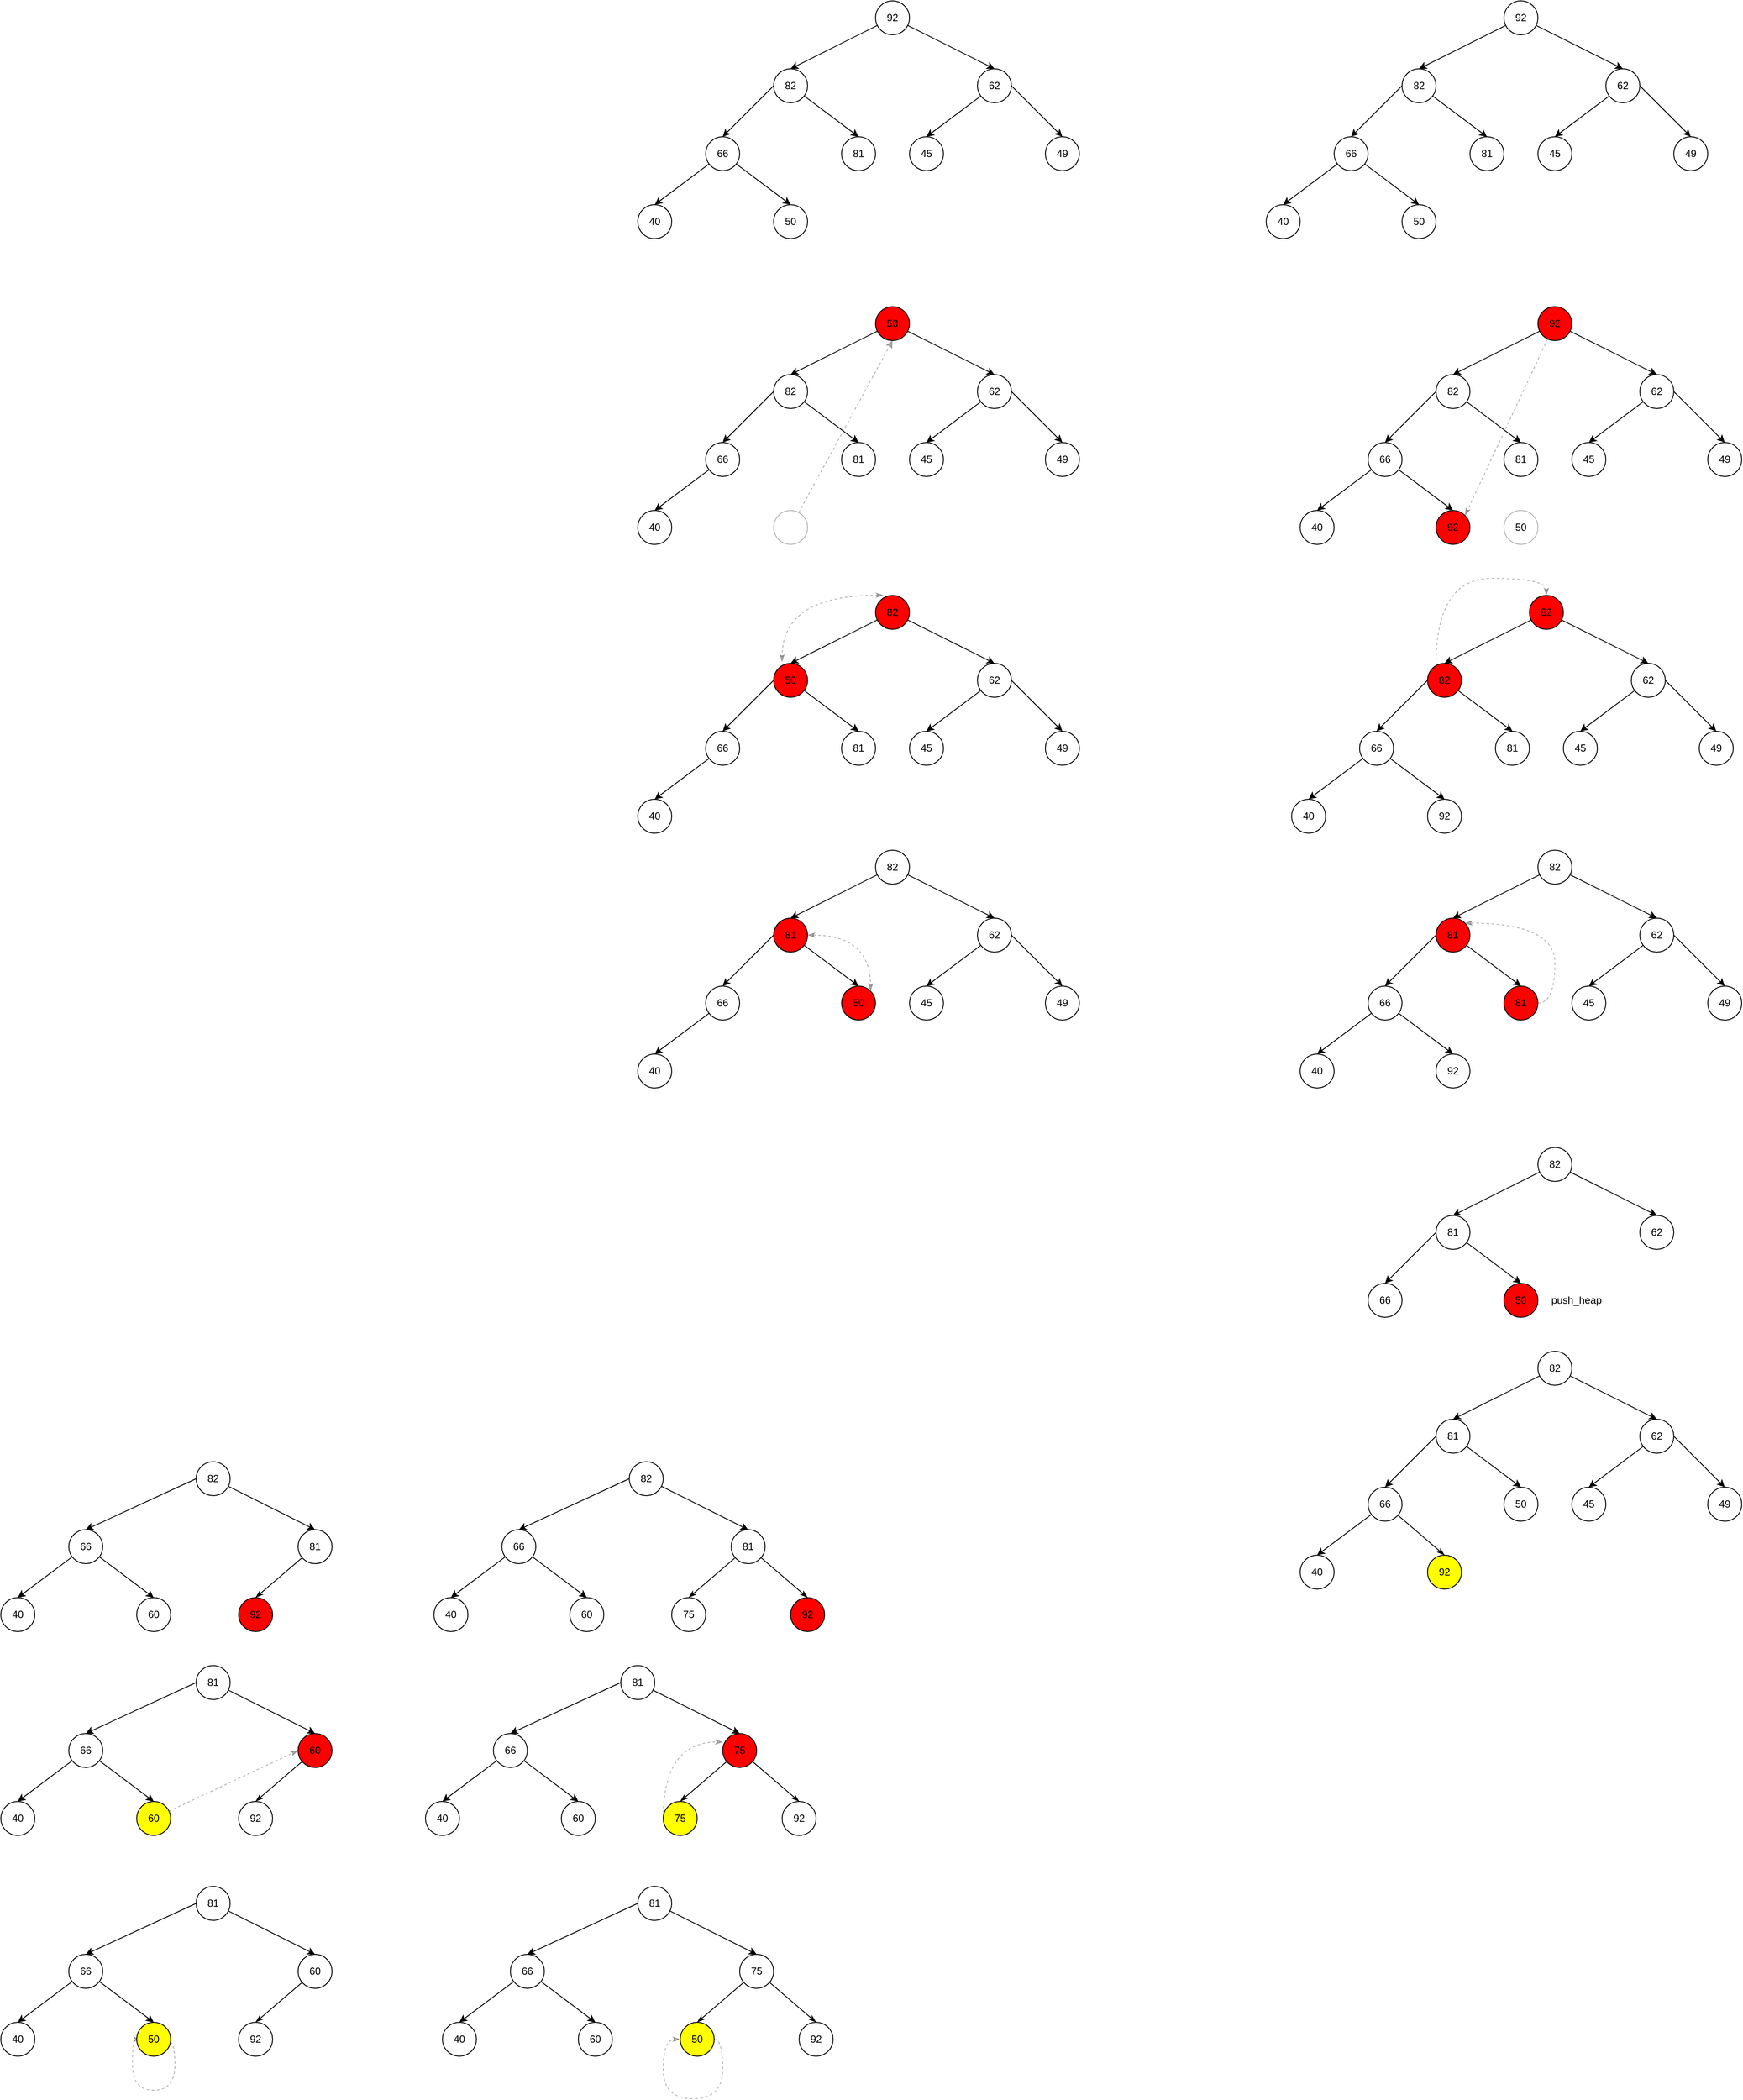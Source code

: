 <mxfile version="15.3.1" type="github">
  <diagram id="hajDndzh9RhDvDfDpYwq" name="Page-1">
    <mxGraphModel dx="2377" dy="779" grid="1" gridSize="10" guides="1" tooltips="1" connect="1" arrows="1" fold="1" page="1" pageScale="1" pageWidth="827" pageHeight="1169" math="0" shadow="0">
      <root>
        <mxCell id="0" />
        <mxCell id="1" parent="0" />
        <mxCell id="pvOWlsbIgjqSJZUFIhZs-13" style="rounded=0;orthogonalLoop=1;jettySize=auto;html=1;entryX=0.5;entryY=0;entryDx=0;entryDy=0;" edge="1" parent="1" source="pvOWlsbIgjqSJZUFIhZs-1" target="pvOWlsbIgjqSJZUFIhZs-2">
          <mxGeometry relative="1" as="geometry">
            <mxPoint x="270" y="286" as="targetPoint" />
          </mxGeometry>
        </mxCell>
        <mxCell id="pvOWlsbIgjqSJZUFIhZs-14" style="edgeStyle=none;rounded=0;orthogonalLoop=1;jettySize=auto;html=1;entryX=0.5;entryY=0;entryDx=0;entryDy=0;" edge="1" parent="1" source="pvOWlsbIgjqSJZUFIhZs-1" target="pvOWlsbIgjqSJZUFIhZs-8">
          <mxGeometry relative="1" as="geometry" />
        </mxCell>
        <mxCell id="pvOWlsbIgjqSJZUFIhZs-1" value="92" style="ellipse;whiteSpace=wrap;html=1;aspect=fixed;" vertex="1" parent="1">
          <mxGeometry x="360" y="200" width="40" height="40" as="geometry" />
        </mxCell>
        <mxCell id="pvOWlsbIgjqSJZUFIhZs-17" style="edgeStyle=none;rounded=0;orthogonalLoop=1;jettySize=auto;html=1;entryX=0.5;entryY=0;entryDx=0;entryDy=0;" edge="1" parent="1" source="pvOWlsbIgjqSJZUFIhZs-2" target="pvOWlsbIgjqSJZUFIhZs-5">
          <mxGeometry relative="1" as="geometry" />
        </mxCell>
        <mxCell id="pvOWlsbIgjqSJZUFIhZs-18" style="edgeStyle=none;rounded=0;orthogonalLoop=1;jettySize=auto;html=1;exitX=0;exitY=0.5;exitDx=0;exitDy=0;entryX=0.5;entryY=0;entryDx=0;entryDy=0;" edge="1" parent="1" source="pvOWlsbIgjqSJZUFIhZs-2" target="pvOWlsbIgjqSJZUFIhZs-4">
          <mxGeometry relative="1" as="geometry" />
        </mxCell>
        <mxCell id="pvOWlsbIgjqSJZUFIhZs-2" value="82" style="ellipse;whiteSpace=wrap;html=1;aspect=fixed;" vertex="1" parent="1">
          <mxGeometry x="240" y="280" width="40" height="40" as="geometry" />
        </mxCell>
        <mxCell id="pvOWlsbIgjqSJZUFIhZs-19" style="edgeStyle=none;rounded=0;orthogonalLoop=1;jettySize=auto;html=1;entryX=0.5;entryY=0;entryDx=0;entryDy=0;" edge="1" parent="1" source="pvOWlsbIgjqSJZUFIhZs-4" target="pvOWlsbIgjqSJZUFIhZs-11">
          <mxGeometry relative="1" as="geometry" />
        </mxCell>
        <mxCell id="pvOWlsbIgjqSJZUFIhZs-21" style="edgeStyle=none;rounded=0;orthogonalLoop=1;jettySize=auto;html=1;entryX=0.5;entryY=0;entryDx=0;entryDy=0;" edge="1" parent="1" source="pvOWlsbIgjqSJZUFIhZs-4" target="pvOWlsbIgjqSJZUFIhZs-20">
          <mxGeometry relative="1" as="geometry" />
        </mxCell>
        <mxCell id="pvOWlsbIgjqSJZUFIhZs-4" value="66" style="ellipse;whiteSpace=wrap;html=1;aspect=fixed;" vertex="1" parent="1">
          <mxGeometry x="160" y="360" width="40" height="40" as="geometry" />
        </mxCell>
        <mxCell id="pvOWlsbIgjqSJZUFIhZs-5" value="81" style="ellipse;whiteSpace=wrap;html=1;aspect=fixed;" vertex="1" parent="1">
          <mxGeometry x="320" y="360" width="40" height="40" as="geometry" />
        </mxCell>
        <mxCell id="pvOWlsbIgjqSJZUFIhZs-15" style="edgeStyle=none;rounded=0;orthogonalLoop=1;jettySize=auto;html=1;entryX=0.5;entryY=0;entryDx=0;entryDy=0;" edge="1" parent="1" source="pvOWlsbIgjqSJZUFIhZs-8" target="pvOWlsbIgjqSJZUFIhZs-9">
          <mxGeometry relative="1" as="geometry" />
        </mxCell>
        <mxCell id="pvOWlsbIgjqSJZUFIhZs-16" style="edgeStyle=none;rounded=0;orthogonalLoop=1;jettySize=auto;html=1;exitX=1;exitY=0.5;exitDx=0;exitDy=0;entryX=0.5;entryY=0;entryDx=0;entryDy=0;" edge="1" parent="1" source="pvOWlsbIgjqSJZUFIhZs-8" target="pvOWlsbIgjqSJZUFIhZs-10">
          <mxGeometry relative="1" as="geometry" />
        </mxCell>
        <mxCell id="pvOWlsbIgjqSJZUFIhZs-8" value="62" style="ellipse;whiteSpace=wrap;html=1;aspect=fixed;" vertex="1" parent="1">
          <mxGeometry x="480" y="280" width="40" height="40" as="geometry" />
        </mxCell>
        <mxCell id="pvOWlsbIgjqSJZUFIhZs-9" value="45" style="ellipse;whiteSpace=wrap;html=1;aspect=fixed;" vertex="1" parent="1">
          <mxGeometry x="400" y="360" width="40" height="40" as="geometry" />
        </mxCell>
        <mxCell id="pvOWlsbIgjqSJZUFIhZs-10" value="49" style="ellipse;whiteSpace=wrap;html=1;aspect=fixed;" vertex="1" parent="1">
          <mxGeometry x="560" y="360" width="40" height="40" as="geometry" />
        </mxCell>
        <mxCell id="pvOWlsbIgjqSJZUFIhZs-11" value="40" style="ellipse;whiteSpace=wrap;html=1;aspect=fixed;" vertex="1" parent="1">
          <mxGeometry x="80" y="440" width="40" height="40" as="geometry" />
        </mxCell>
        <mxCell id="pvOWlsbIgjqSJZUFIhZs-20" value="50" style="ellipse;whiteSpace=wrap;html=1;aspect=fixed;" vertex="1" parent="1">
          <mxGeometry x="240" y="440" width="40" height="40" as="geometry" />
        </mxCell>
        <mxCell id="pvOWlsbIgjqSJZUFIhZs-22" style="rounded=0;orthogonalLoop=1;jettySize=auto;html=1;entryX=0.5;entryY=0;entryDx=0;entryDy=0;" edge="1" parent="1" target="pvOWlsbIgjqSJZUFIhZs-27">
          <mxGeometry relative="1" as="geometry">
            <mxPoint x="270" y="646" as="targetPoint" />
            <mxPoint x="362.111" y="588.944" as="sourcePoint" />
          </mxGeometry>
        </mxCell>
        <mxCell id="pvOWlsbIgjqSJZUFIhZs-23" style="edgeStyle=none;rounded=0;orthogonalLoop=1;jettySize=auto;html=1;entryX=0.5;entryY=0;entryDx=0;entryDy=0;" edge="1" parent="1" target="pvOWlsbIgjqSJZUFIhZs-34">
          <mxGeometry relative="1" as="geometry">
            <mxPoint x="397.889" y="588.944" as="sourcePoint" />
          </mxGeometry>
        </mxCell>
        <mxCell id="pvOWlsbIgjqSJZUFIhZs-25" style="edgeStyle=none;rounded=0;orthogonalLoop=1;jettySize=auto;html=1;entryX=0.5;entryY=0;entryDx=0;entryDy=0;" edge="1" parent="1" source="pvOWlsbIgjqSJZUFIhZs-27" target="pvOWlsbIgjqSJZUFIhZs-31">
          <mxGeometry relative="1" as="geometry" />
        </mxCell>
        <mxCell id="pvOWlsbIgjqSJZUFIhZs-26" style="edgeStyle=none;rounded=0;orthogonalLoop=1;jettySize=auto;html=1;exitX=0;exitY=0.5;exitDx=0;exitDy=0;entryX=0.5;entryY=0;entryDx=0;entryDy=0;" edge="1" parent="1" source="pvOWlsbIgjqSJZUFIhZs-27" target="pvOWlsbIgjqSJZUFIhZs-30">
          <mxGeometry relative="1" as="geometry" />
        </mxCell>
        <mxCell id="pvOWlsbIgjqSJZUFIhZs-27" value="82" style="ellipse;whiteSpace=wrap;html=1;aspect=fixed;" vertex="1" parent="1">
          <mxGeometry x="240" y="640" width="40" height="40" as="geometry" />
        </mxCell>
        <mxCell id="pvOWlsbIgjqSJZUFIhZs-28" style="edgeStyle=none;rounded=0;orthogonalLoop=1;jettySize=auto;html=1;entryX=0.5;entryY=0;entryDx=0;entryDy=0;" edge="1" parent="1" source="pvOWlsbIgjqSJZUFIhZs-30" target="pvOWlsbIgjqSJZUFIhZs-37">
          <mxGeometry relative="1" as="geometry" />
        </mxCell>
        <mxCell id="pvOWlsbIgjqSJZUFIhZs-30" value="66" style="ellipse;whiteSpace=wrap;html=1;aspect=fixed;" vertex="1" parent="1">
          <mxGeometry x="160" y="720" width="40" height="40" as="geometry" />
        </mxCell>
        <mxCell id="pvOWlsbIgjqSJZUFIhZs-31" value="81" style="ellipse;whiteSpace=wrap;html=1;aspect=fixed;" vertex="1" parent="1">
          <mxGeometry x="320" y="720" width="40" height="40" as="geometry" />
        </mxCell>
        <mxCell id="pvOWlsbIgjqSJZUFIhZs-32" style="edgeStyle=none;rounded=0;orthogonalLoop=1;jettySize=auto;html=1;entryX=0.5;entryY=0;entryDx=0;entryDy=0;" edge="1" parent="1" source="pvOWlsbIgjqSJZUFIhZs-34" target="pvOWlsbIgjqSJZUFIhZs-35">
          <mxGeometry relative="1" as="geometry" />
        </mxCell>
        <mxCell id="pvOWlsbIgjqSJZUFIhZs-33" style="edgeStyle=none;rounded=0;orthogonalLoop=1;jettySize=auto;html=1;exitX=1;exitY=0.5;exitDx=0;exitDy=0;entryX=0.5;entryY=0;entryDx=0;entryDy=0;" edge="1" parent="1" source="pvOWlsbIgjqSJZUFIhZs-34" target="pvOWlsbIgjqSJZUFIhZs-36">
          <mxGeometry relative="1" as="geometry" />
        </mxCell>
        <mxCell id="pvOWlsbIgjqSJZUFIhZs-34" value="62" style="ellipse;whiteSpace=wrap;html=1;aspect=fixed;" vertex="1" parent="1">
          <mxGeometry x="480" y="640" width="40" height="40" as="geometry" />
        </mxCell>
        <mxCell id="pvOWlsbIgjqSJZUFIhZs-35" value="45" style="ellipse;whiteSpace=wrap;html=1;aspect=fixed;" vertex="1" parent="1">
          <mxGeometry x="400" y="720" width="40" height="40" as="geometry" />
        </mxCell>
        <mxCell id="pvOWlsbIgjqSJZUFIhZs-36" value="49" style="ellipse;whiteSpace=wrap;html=1;aspect=fixed;" vertex="1" parent="1">
          <mxGeometry x="560" y="720" width="40" height="40" as="geometry" />
        </mxCell>
        <mxCell id="pvOWlsbIgjqSJZUFIhZs-37" value="40" style="ellipse;whiteSpace=wrap;html=1;aspect=fixed;" vertex="1" parent="1">
          <mxGeometry x="80" y="800" width="40" height="40" as="geometry" />
        </mxCell>
        <mxCell id="pvOWlsbIgjqSJZUFIhZs-38" value="50" style="ellipse;whiteSpace=wrap;html=1;aspect=fixed;fillColor=#FF0000;" vertex="1" parent="1">
          <mxGeometry x="360" y="560" width="40" height="40" as="geometry" />
        </mxCell>
        <mxCell id="pvOWlsbIgjqSJZUFIhZs-39" style="rounded=0;orthogonalLoop=1;jettySize=auto;html=1;entryX=0.5;entryY=0;entryDx=0;entryDy=0;" edge="1" parent="1" target="pvOWlsbIgjqSJZUFIhZs-43">
          <mxGeometry relative="1" as="geometry">
            <mxPoint x="270" y="986" as="targetPoint" />
            <mxPoint x="362.111" y="928.944" as="sourcePoint" />
          </mxGeometry>
        </mxCell>
        <mxCell id="pvOWlsbIgjqSJZUFIhZs-40" style="edgeStyle=none;rounded=0;orthogonalLoop=1;jettySize=auto;html=1;entryX=0.5;entryY=0;entryDx=0;entryDy=0;" edge="1" parent="1" target="pvOWlsbIgjqSJZUFIhZs-49">
          <mxGeometry relative="1" as="geometry">
            <mxPoint x="397.889" y="928.944" as="sourcePoint" />
          </mxGeometry>
        </mxCell>
        <mxCell id="pvOWlsbIgjqSJZUFIhZs-41" style="edgeStyle=none;rounded=0;orthogonalLoop=1;jettySize=auto;html=1;entryX=0.5;entryY=0;entryDx=0;entryDy=0;" edge="1" parent="1" source="pvOWlsbIgjqSJZUFIhZs-43" target="pvOWlsbIgjqSJZUFIhZs-46">
          <mxGeometry relative="1" as="geometry" />
        </mxCell>
        <mxCell id="pvOWlsbIgjqSJZUFIhZs-42" style="edgeStyle=none;rounded=0;orthogonalLoop=1;jettySize=auto;html=1;exitX=0;exitY=0.5;exitDx=0;exitDy=0;entryX=0.5;entryY=0;entryDx=0;entryDy=0;" edge="1" parent="1" source="pvOWlsbIgjqSJZUFIhZs-43" target="pvOWlsbIgjqSJZUFIhZs-45">
          <mxGeometry relative="1" as="geometry" />
        </mxCell>
        <mxCell id="pvOWlsbIgjqSJZUFIhZs-43" value="50" style="ellipse;whiteSpace=wrap;html=1;aspect=fixed;fillColor=#FF0000;" vertex="1" parent="1">
          <mxGeometry x="240" y="980" width="40" height="40" as="geometry" />
        </mxCell>
        <mxCell id="pvOWlsbIgjqSJZUFIhZs-44" style="edgeStyle=none;rounded=0;orthogonalLoop=1;jettySize=auto;html=1;entryX=0.5;entryY=0;entryDx=0;entryDy=0;" edge="1" parent="1" source="pvOWlsbIgjqSJZUFIhZs-45" target="pvOWlsbIgjqSJZUFIhZs-52">
          <mxGeometry relative="1" as="geometry" />
        </mxCell>
        <mxCell id="pvOWlsbIgjqSJZUFIhZs-45" value="66" style="ellipse;whiteSpace=wrap;html=1;aspect=fixed;" vertex="1" parent="1">
          <mxGeometry x="160" y="1060" width="40" height="40" as="geometry" />
        </mxCell>
        <mxCell id="pvOWlsbIgjqSJZUFIhZs-46" value="81" style="ellipse;whiteSpace=wrap;html=1;aspect=fixed;" vertex="1" parent="1">
          <mxGeometry x="320" y="1060" width="40" height="40" as="geometry" />
        </mxCell>
        <mxCell id="pvOWlsbIgjqSJZUFIhZs-47" style="edgeStyle=none;rounded=0;orthogonalLoop=1;jettySize=auto;html=1;entryX=0.5;entryY=0;entryDx=0;entryDy=0;" edge="1" parent="1" source="pvOWlsbIgjqSJZUFIhZs-49" target="pvOWlsbIgjqSJZUFIhZs-50">
          <mxGeometry relative="1" as="geometry" />
        </mxCell>
        <mxCell id="pvOWlsbIgjqSJZUFIhZs-48" style="edgeStyle=none;rounded=0;orthogonalLoop=1;jettySize=auto;html=1;exitX=1;exitY=0.5;exitDx=0;exitDy=0;entryX=0.5;entryY=0;entryDx=0;entryDy=0;" edge="1" parent="1" source="pvOWlsbIgjqSJZUFIhZs-49" target="pvOWlsbIgjqSJZUFIhZs-51">
          <mxGeometry relative="1" as="geometry" />
        </mxCell>
        <mxCell id="pvOWlsbIgjqSJZUFIhZs-49" value="62" style="ellipse;whiteSpace=wrap;html=1;aspect=fixed;" vertex="1" parent="1">
          <mxGeometry x="480" y="980" width="40" height="40" as="geometry" />
        </mxCell>
        <mxCell id="pvOWlsbIgjqSJZUFIhZs-50" value="45" style="ellipse;whiteSpace=wrap;html=1;aspect=fixed;" vertex="1" parent="1">
          <mxGeometry x="400" y="1060" width="40" height="40" as="geometry" />
        </mxCell>
        <mxCell id="pvOWlsbIgjqSJZUFIhZs-51" value="49" style="ellipse;whiteSpace=wrap;html=1;aspect=fixed;" vertex="1" parent="1">
          <mxGeometry x="560" y="1060" width="40" height="40" as="geometry" />
        </mxCell>
        <mxCell id="pvOWlsbIgjqSJZUFIhZs-52" value="40" style="ellipse;whiteSpace=wrap;html=1;aspect=fixed;" vertex="1" parent="1">
          <mxGeometry x="80" y="1140" width="40" height="40" as="geometry" />
        </mxCell>
        <mxCell id="pvOWlsbIgjqSJZUFIhZs-137" style="edgeStyle=orthogonalEdgeStyle;rounded=0;orthogonalLoop=1;jettySize=auto;html=1;dashed=1;opacity=30;curved=1;entryX=0.25;entryY=-0.045;entryDx=0;entryDy=0;entryPerimeter=0;startArrow=classicThin;startFill=1;endArrow=classicThin;endFill=1;exitX=0.23;exitY=-0.005;exitDx=0;exitDy=0;exitPerimeter=0;" edge="1" parent="1" source="pvOWlsbIgjqSJZUFIhZs-53" target="pvOWlsbIgjqSJZUFIhZs-43">
          <mxGeometry relative="1" as="geometry">
            <mxPoint x="250" y="970" as="targetPoint" />
            <Array as="points">
              <mxPoint x="250" y="900" />
            </Array>
          </mxGeometry>
        </mxCell>
        <mxCell id="pvOWlsbIgjqSJZUFIhZs-53" value="82" style="ellipse;whiteSpace=wrap;html=1;aspect=fixed;fillColor=#FF0000;" vertex="1" parent="1">
          <mxGeometry x="360" y="900" width="40" height="40" as="geometry" />
        </mxCell>
        <mxCell id="pvOWlsbIgjqSJZUFIhZs-54" style="rounded=0;orthogonalLoop=1;jettySize=auto;html=1;entryX=0.5;entryY=0;entryDx=0;entryDy=0;" edge="1" parent="1" target="pvOWlsbIgjqSJZUFIhZs-58">
          <mxGeometry relative="1" as="geometry">
            <mxPoint x="270" y="1286" as="targetPoint" />
            <mxPoint x="362.111" y="1228.944" as="sourcePoint" />
          </mxGeometry>
        </mxCell>
        <mxCell id="pvOWlsbIgjqSJZUFIhZs-55" style="edgeStyle=none;rounded=0;orthogonalLoop=1;jettySize=auto;html=1;entryX=0.5;entryY=0;entryDx=0;entryDy=0;" edge="1" parent="1" target="pvOWlsbIgjqSJZUFIhZs-64">
          <mxGeometry relative="1" as="geometry">
            <mxPoint x="397.889" y="1228.944" as="sourcePoint" />
          </mxGeometry>
        </mxCell>
        <mxCell id="pvOWlsbIgjqSJZUFIhZs-56" style="edgeStyle=none;rounded=0;orthogonalLoop=1;jettySize=auto;html=1;entryX=0.5;entryY=0;entryDx=0;entryDy=0;" edge="1" parent="1" source="pvOWlsbIgjqSJZUFIhZs-58" target="pvOWlsbIgjqSJZUFIhZs-61">
          <mxGeometry relative="1" as="geometry" />
        </mxCell>
        <mxCell id="pvOWlsbIgjqSJZUFIhZs-57" style="edgeStyle=none;rounded=0;orthogonalLoop=1;jettySize=auto;html=1;exitX=0;exitY=0.5;exitDx=0;exitDy=0;entryX=0.5;entryY=0;entryDx=0;entryDy=0;" edge="1" parent="1" source="pvOWlsbIgjqSJZUFIhZs-58" target="pvOWlsbIgjqSJZUFIhZs-60">
          <mxGeometry relative="1" as="geometry" />
        </mxCell>
        <mxCell id="pvOWlsbIgjqSJZUFIhZs-138" style="edgeStyle=orthogonalEdgeStyle;curved=1;rounded=0;orthogonalLoop=1;jettySize=auto;html=1;entryX=1;entryY=0;entryDx=0;entryDy=0;dashed=1;startArrow=classicThin;startFill=1;endArrow=classicThin;endFill=1;opacity=30;" edge="1" parent="1" source="pvOWlsbIgjqSJZUFIhZs-58" target="pvOWlsbIgjqSJZUFIhZs-61">
          <mxGeometry relative="1" as="geometry" />
        </mxCell>
        <mxCell id="pvOWlsbIgjqSJZUFIhZs-58" value="81" style="ellipse;whiteSpace=wrap;html=1;aspect=fixed;fillColor=#FF0000;" vertex="1" parent="1">
          <mxGeometry x="240" y="1280" width="40" height="40" as="geometry" />
        </mxCell>
        <mxCell id="pvOWlsbIgjqSJZUFIhZs-59" style="edgeStyle=none;rounded=0;orthogonalLoop=1;jettySize=auto;html=1;entryX=0.5;entryY=0;entryDx=0;entryDy=0;" edge="1" parent="1" source="pvOWlsbIgjqSJZUFIhZs-60" target="pvOWlsbIgjqSJZUFIhZs-67">
          <mxGeometry relative="1" as="geometry" />
        </mxCell>
        <mxCell id="pvOWlsbIgjqSJZUFIhZs-60" value="66" style="ellipse;whiteSpace=wrap;html=1;aspect=fixed;" vertex="1" parent="1">
          <mxGeometry x="160" y="1360" width="40" height="40" as="geometry" />
        </mxCell>
        <mxCell id="pvOWlsbIgjqSJZUFIhZs-61" value="50" style="ellipse;whiteSpace=wrap;html=1;aspect=fixed;fillColor=#FF0000;" vertex="1" parent="1">
          <mxGeometry x="320" y="1360" width="40" height="40" as="geometry" />
        </mxCell>
        <mxCell id="pvOWlsbIgjqSJZUFIhZs-62" style="edgeStyle=none;rounded=0;orthogonalLoop=1;jettySize=auto;html=1;entryX=0.5;entryY=0;entryDx=0;entryDy=0;" edge="1" parent="1" source="pvOWlsbIgjqSJZUFIhZs-64" target="pvOWlsbIgjqSJZUFIhZs-65">
          <mxGeometry relative="1" as="geometry" />
        </mxCell>
        <mxCell id="pvOWlsbIgjqSJZUFIhZs-63" style="edgeStyle=none;rounded=0;orthogonalLoop=1;jettySize=auto;html=1;exitX=1;exitY=0.5;exitDx=0;exitDy=0;entryX=0.5;entryY=0;entryDx=0;entryDy=0;" edge="1" parent="1" source="pvOWlsbIgjqSJZUFIhZs-64" target="pvOWlsbIgjqSJZUFIhZs-66">
          <mxGeometry relative="1" as="geometry" />
        </mxCell>
        <mxCell id="pvOWlsbIgjqSJZUFIhZs-64" value="62" style="ellipse;whiteSpace=wrap;html=1;aspect=fixed;" vertex="1" parent="1">
          <mxGeometry x="480" y="1280" width="40" height="40" as="geometry" />
        </mxCell>
        <mxCell id="pvOWlsbIgjqSJZUFIhZs-65" value="45" style="ellipse;whiteSpace=wrap;html=1;aspect=fixed;" vertex="1" parent="1">
          <mxGeometry x="400" y="1360" width="40" height="40" as="geometry" />
        </mxCell>
        <mxCell id="pvOWlsbIgjqSJZUFIhZs-66" value="49" style="ellipse;whiteSpace=wrap;html=1;aspect=fixed;" vertex="1" parent="1">
          <mxGeometry x="560" y="1360" width="40" height="40" as="geometry" />
        </mxCell>
        <mxCell id="pvOWlsbIgjqSJZUFIhZs-67" value="40" style="ellipse;whiteSpace=wrap;html=1;aspect=fixed;" vertex="1" parent="1">
          <mxGeometry x="80" y="1440" width="40" height="40" as="geometry" />
        </mxCell>
        <mxCell id="pvOWlsbIgjqSJZUFIhZs-68" value="82" style="ellipse;whiteSpace=wrap;html=1;aspect=fixed;" vertex="1" parent="1">
          <mxGeometry x="360" y="1200" width="40" height="40" as="geometry" />
        </mxCell>
        <mxCell id="pvOWlsbIgjqSJZUFIhZs-100" style="rounded=0;orthogonalLoop=1;jettySize=auto;html=1;entryX=0.5;entryY=0;entryDx=0;entryDy=0;" edge="1" parent="1" source="pvOWlsbIgjqSJZUFIhZs-102" target="pvOWlsbIgjqSJZUFIhZs-105">
          <mxGeometry relative="1" as="geometry">
            <mxPoint x="1010" y="286" as="targetPoint" />
          </mxGeometry>
        </mxCell>
        <mxCell id="pvOWlsbIgjqSJZUFIhZs-101" style="edgeStyle=none;rounded=0;orthogonalLoop=1;jettySize=auto;html=1;entryX=0.5;entryY=0;entryDx=0;entryDy=0;" edge="1" parent="1" source="pvOWlsbIgjqSJZUFIhZs-102" target="pvOWlsbIgjqSJZUFIhZs-112">
          <mxGeometry relative="1" as="geometry" />
        </mxCell>
        <mxCell id="pvOWlsbIgjqSJZUFIhZs-102" value="92" style="ellipse;whiteSpace=wrap;html=1;aspect=fixed;" vertex="1" parent="1">
          <mxGeometry x="1100" y="200" width="40" height="40" as="geometry" />
        </mxCell>
        <mxCell id="pvOWlsbIgjqSJZUFIhZs-103" style="edgeStyle=none;rounded=0;orthogonalLoop=1;jettySize=auto;html=1;entryX=0.5;entryY=0;entryDx=0;entryDy=0;" edge="1" parent="1" source="pvOWlsbIgjqSJZUFIhZs-105" target="pvOWlsbIgjqSJZUFIhZs-109">
          <mxGeometry relative="1" as="geometry" />
        </mxCell>
        <mxCell id="pvOWlsbIgjqSJZUFIhZs-104" style="edgeStyle=none;rounded=0;orthogonalLoop=1;jettySize=auto;html=1;exitX=0;exitY=0.5;exitDx=0;exitDy=0;entryX=0.5;entryY=0;entryDx=0;entryDy=0;" edge="1" parent="1" source="pvOWlsbIgjqSJZUFIhZs-105" target="pvOWlsbIgjqSJZUFIhZs-108">
          <mxGeometry relative="1" as="geometry" />
        </mxCell>
        <mxCell id="pvOWlsbIgjqSJZUFIhZs-105" value="82" style="ellipse;whiteSpace=wrap;html=1;aspect=fixed;" vertex="1" parent="1">
          <mxGeometry x="980" y="280" width="40" height="40" as="geometry" />
        </mxCell>
        <mxCell id="pvOWlsbIgjqSJZUFIhZs-106" style="edgeStyle=none;rounded=0;orthogonalLoop=1;jettySize=auto;html=1;entryX=0.5;entryY=0;entryDx=0;entryDy=0;" edge="1" parent="1" source="pvOWlsbIgjqSJZUFIhZs-108" target="pvOWlsbIgjqSJZUFIhZs-115">
          <mxGeometry relative="1" as="geometry" />
        </mxCell>
        <mxCell id="pvOWlsbIgjqSJZUFIhZs-107" style="edgeStyle=none;rounded=0;orthogonalLoop=1;jettySize=auto;html=1;entryX=0.5;entryY=0;entryDx=0;entryDy=0;" edge="1" parent="1" source="pvOWlsbIgjqSJZUFIhZs-108" target="pvOWlsbIgjqSJZUFIhZs-116">
          <mxGeometry relative="1" as="geometry" />
        </mxCell>
        <mxCell id="pvOWlsbIgjqSJZUFIhZs-108" value="66" style="ellipse;whiteSpace=wrap;html=1;aspect=fixed;" vertex="1" parent="1">
          <mxGeometry x="900" y="360" width="40" height="40" as="geometry" />
        </mxCell>
        <mxCell id="pvOWlsbIgjqSJZUFIhZs-109" value="81" style="ellipse;whiteSpace=wrap;html=1;aspect=fixed;" vertex="1" parent="1">
          <mxGeometry x="1060" y="360" width="40" height="40" as="geometry" />
        </mxCell>
        <mxCell id="pvOWlsbIgjqSJZUFIhZs-110" style="edgeStyle=none;rounded=0;orthogonalLoop=1;jettySize=auto;html=1;entryX=0.5;entryY=0;entryDx=0;entryDy=0;" edge="1" parent="1" source="pvOWlsbIgjqSJZUFIhZs-112" target="pvOWlsbIgjqSJZUFIhZs-113">
          <mxGeometry relative="1" as="geometry" />
        </mxCell>
        <mxCell id="pvOWlsbIgjqSJZUFIhZs-111" style="edgeStyle=none;rounded=0;orthogonalLoop=1;jettySize=auto;html=1;exitX=1;exitY=0.5;exitDx=0;exitDy=0;entryX=0.5;entryY=0;entryDx=0;entryDy=0;" edge="1" parent="1" source="pvOWlsbIgjqSJZUFIhZs-112" target="pvOWlsbIgjqSJZUFIhZs-114">
          <mxGeometry relative="1" as="geometry" />
        </mxCell>
        <mxCell id="pvOWlsbIgjqSJZUFIhZs-112" value="62" style="ellipse;whiteSpace=wrap;html=1;aspect=fixed;" vertex="1" parent="1">
          <mxGeometry x="1220" y="280" width="40" height="40" as="geometry" />
        </mxCell>
        <mxCell id="pvOWlsbIgjqSJZUFIhZs-113" value="45" style="ellipse;whiteSpace=wrap;html=1;aspect=fixed;" vertex="1" parent="1">
          <mxGeometry x="1140" y="360" width="40" height="40" as="geometry" />
        </mxCell>
        <mxCell id="pvOWlsbIgjqSJZUFIhZs-114" value="49" style="ellipse;whiteSpace=wrap;html=1;aspect=fixed;" vertex="1" parent="1">
          <mxGeometry x="1300" y="360" width="40" height="40" as="geometry" />
        </mxCell>
        <mxCell id="pvOWlsbIgjqSJZUFIhZs-115" value="40" style="ellipse;whiteSpace=wrap;html=1;aspect=fixed;" vertex="1" parent="1">
          <mxGeometry x="820" y="440" width="40" height="40" as="geometry" />
        </mxCell>
        <mxCell id="pvOWlsbIgjqSJZUFIhZs-116" value="50" style="ellipse;whiteSpace=wrap;html=1;aspect=fixed;" vertex="1" parent="1">
          <mxGeometry x="980" y="440" width="40" height="40" as="geometry" />
        </mxCell>
        <mxCell id="pvOWlsbIgjqSJZUFIhZs-117" style="rounded=0;orthogonalLoop=1;jettySize=auto;html=1;entryX=0.5;entryY=0;entryDx=0;entryDy=0;" edge="1" parent="1" source="pvOWlsbIgjqSJZUFIhZs-119" target="pvOWlsbIgjqSJZUFIhZs-122">
          <mxGeometry relative="1" as="geometry">
            <mxPoint x="1050" y="646" as="targetPoint" />
          </mxGeometry>
        </mxCell>
        <mxCell id="pvOWlsbIgjqSJZUFIhZs-118" style="edgeStyle=none;rounded=0;orthogonalLoop=1;jettySize=auto;html=1;entryX=0.5;entryY=0;entryDx=0;entryDy=0;" edge="1" parent="1" source="pvOWlsbIgjqSJZUFIhZs-119" target="pvOWlsbIgjqSJZUFIhZs-129">
          <mxGeometry relative="1" as="geometry" />
        </mxCell>
        <mxCell id="pvOWlsbIgjqSJZUFIhZs-183" style="rounded=0;orthogonalLoop=1;jettySize=auto;html=1;entryX=1;entryY=0;entryDx=0;entryDy=0;dashed=1;startArrow=none;startFill=0;endArrow=classicThin;endFill=1;opacity=30;" edge="1" parent="1" source="pvOWlsbIgjqSJZUFIhZs-119" target="pvOWlsbIgjqSJZUFIhZs-133">
          <mxGeometry relative="1" as="geometry" />
        </mxCell>
        <mxCell id="pvOWlsbIgjqSJZUFIhZs-119" value="92" style="ellipse;whiteSpace=wrap;html=1;aspect=fixed;fillColor=#FF0000;" vertex="1" parent="1">
          <mxGeometry x="1140" y="560" width="40" height="40" as="geometry" />
        </mxCell>
        <mxCell id="pvOWlsbIgjqSJZUFIhZs-120" style="edgeStyle=none;rounded=0;orthogonalLoop=1;jettySize=auto;html=1;entryX=0.5;entryY=0;entryDx=0;entryDy=0;" edge="1" parent="1" source="pvOWlsbIgjqSJZUFIhZs-122" target="pvOWlsbIgjqSJZUFIhZs-126">
          <mxGeometry relative="1" as="geometry" />
        </mxCell>
        <mxCell id="pvOWlsbIgjqSJZUFIhZs-121" style="edgeStyle=none;rounded=0;orthogonalLoop=1;jettySize=auto;html=1;exitX=0;exitY=0.5;exitDx=0;exitDy=0;entryX=0.5;entryY=0;entryDx=0;entryDy=0;" edge="1" parent="1" source="pvOWlsbIgjqSJZUFIhZs-122" target="pvOWlsbIgjqSJZUFIhZs-125">
          <mxGeometry relative="1" as="geometry" />
        </mxCell>
        <mxCell id="pvOWlsbIgjqSJZUFIhZs-122" value="82" style="ellipse;whiteSpace=wrap;html=1;aspect=fixed;" vertex="1" parent="1">
          <mxGeometry x="1020" y="640" width="40" height="40" as="geometry" />
        </mxCell>
        <mxCell id="pvOWlsbIgjqSJZUFIhZs-123" style="edgeStyle=none;rounded=0;orthogonalLoop=1;jettySize=auto;html=1;entryX=0.5;entryY=0;entryDx=0;entryDy=0;" edge="1" parent="1" source="pvOWlsbIgjqSJZUFIhZs-125" target="pvOWlsbIgjqSJZUFIhZs-132">
          <mxGeometry relative="1" as="geometry" />
        </mxCell>
        <mxCell id="pvOWlsbIgjqSJZUFIhZs-124" style="edgeStyle=none;rounded=0;orthogonalLoop=1;jettySize=auto;html=1;entryX=0.5;entryY=0;entryDx=0;entryDy=0;" edge="1" parent="1" source="pvOWlsbIgjqSJZUFIhZs-125" target="pvOWlsbIgjqSJZUFIhZs-133">
          <mxGeometry relative="1" as="geometry" />
        </mxCell>
        <mxCell id="pvOWlsbIgjqSJZUFIhZs-125" value="66" style="ellipse;whiteSpace=wrap;html=1;aspect=fixed;" vertex="1" parent="1">
          <mxGeometry x="940" y="720" width="40" height="40" as="geometry" />
        </mxCell>
        <mxCell id="pvOWlsbIgjqSJZUFIhZs-126" value="81" style="ellipse;whiteSpace=wrap;html=1;aspect=fixed;" vertex="1" parent="1">
          <mxGeometry x="1100" y="720" width="40" height="40" as="geometry" />
        </mxCell>
        <mxCell id="pvOWlsbIgjqSJZUFIhZs-127" style="edgeStyle=none;rounded=0;orthogonalLoop=1;jettySize=auto;html=1;entryX=0.5;entryY=0;entryDx=0;entryDy=0;" edge="1" parent="1" source="pvOWlsbIgjqSJZUFIhZs-129" target="pvOWlsbIgjqSJZUFIhZs-130">
          <mxGeometry relative="1" as="geometry" />
        </mxCell>
        <mxCell id="pvOWlsbIgjqSJZUFIhZs-128" style="edgeStyle=none;rounded=0;orthogonalLoop=1;jettySize=auto;html=1;exitX=1;exitY=0.5;exitDx=0;exitDy=0;entryX=0.5;entryY=0;entryDx=0;entryDy=0;" edge="1" parent="1" source="pvOWlsbIgjqSJZUFIhZs-129" target="pvOWlsbIgjqSJZUFIhZs-131">
          <mxGeometry relative="1" as="geometry" />
        </mxCell>
        <mxCell id="pvOWlsbIgjqSJZUFIhZs-129" value="62" style="ellipse;whiteSpace=wrap;html=1;aspect=fixed;" vertex="1" parent="1">
          <mxGeometry x="1260" y="640" width="40" height="40" as="geometry" />
        </mxCell>
        <mxCell id="pvOWlsbIgjqSJZUFIhZs-130" value="45" style="ellipse;whiteSpace=wrap;html=1;aspect=fixed;" vertex="1" parent="1">
          <mxGeometry x="1180" y="720" width="40" height="40" as="geometry" />
        </mxCell>
        <mxCell id="pvOWlsbIgjqSJZUFIhZs-131" value="49" style="ellipse;whiteSpace=wrap;html=1;aspect=fixed;" vertex="1" parent="1">
          <mxGeometry x="1340" y="720" width="40" height="40" as="geometry" />
        </mxCell>
        <mxCell id="pvOWlsbIgjqSJZUFIhZs-132" value="40" style="ellipse;whiteSpace=wrap;html=1;aspect=fixed;" vertex="1" parent="1">
          <mxGeometry x="860" y="800" width="40" height="40" as="geometry" />
        </mxCell>
        <mxCell id="pvOWlsbIgjqSJZUFIhZs-133" value="92" style="ellipse;whiteSpace=wrap;html=1;aspect=fixed;fillColor=#FF0000;" vertex="1" parent="1">
          <mxGeometry x="1020" y="800" width="40" height="40" as="geometry" />
        </mxCell>
        <mxCell id="pvOWlsbIgjqSJZUFIhZs-136" style="edgeStyle=none;rounded=0;orthogonalLoop=1;jettySize=auto;html=1;entryX=0.5;entryY=1;entryDx=0;entryDy=0;dashed=1;opacity=30;" edge="1" parent="1" source="pvOWlsbIgjqSJZUFIhZs-135" target="pvOWlsbIgjqSJZUFIhZs-38">
          <mxGeometry relative="1" as="geometry">
            <mxPoint x="280" y="750" as="targetPoint" />
          </mxGeometry>
        </mxCell>
        <mxCell id="pvOWlsbIgjqSJZUFIhZs-135" value="" style="ellipse;whiteSpace=wrap;html=1;aspect=fixed;opacity=30;" vertex="1" parent="1">
          <mxGeometry x="240" y="800" width="40" height="40" as="geometry" />
        </mxCell>
        <mxCell id="pvOWlsbIgjqSJZUFIhZs-142" style="rounded=0;orthogonalLoop=1;jettySize=auto;html=1;entryX=0.5;entryY=0;entryDx=0;entryDy=0;" edge="1" parent="1" source="pvOWlsbIgjqSJZUFIhZs-144" target="pvOWlsbIgjqSJZUFIhZs-147">
          <mxGeometry relative="1" as="geometry">
            <mxPoint x="1040" y="986" as="targetPoint" />
          </mxGeometry>
        </mxCell>
        <mxCell id="pvOWlsbIgjqSJZUFIhZs-143" style="edgeStyle=none;rounded=0;orthogonalLoop=1;jettySize=auto;html=1;entryX=0.5;entryY=0;entryDx=0;entryDy=0;" edge="1" parent="1" source="pvOWlsbIgjqSJZUFIhZs-144" target="pvOWlsbIgjqSJZUFIhZs-155">
          <mxGeometry relative="1" as="geometry" />
        </mxCell>
        <mxCell id="pvOWlsbIgjqSJZUFIhZs-144" value="82" style="ellipse;whiteSpace=wrap;html=1;aspect=fixed;fillColor=#FF0000;" vertex="1" parent="1">
          <mxGeometry x="1130" y="900" width="40" height="40" as="geometry" />
        </mxCell>
        <mxCell id="pvOWlsbIgjqSJZUFIhZs-145" style="edgeStyle=none;rounded=0;orthogonalLoop=1;jettySize=auto;html=1;entryX=0.5;entryY=0;entryDx=0;entryDy=0;" edge="1" parent="1" source="pvOWlsbIgjqSJZUFIhZs-147" target="pvOWlsbIgjqSJZUFIhZs-151">
          <mxGeometry relative="1" as="geometry" />
        </mxCell>
        <mxCell id="pvOWlsbIgjqSJZUFIhZs-146" style="edgeStyle=none;rounded=0;orthogonalLoop=1;jettySize=auto;html=1;exitX=0;exitY=0.5;exitDx=0;exitDy=0;entryX=0.5;entryY=0;entryDx=0;entryDy=0;" edge="1" parent="1" source="pvOWlsbIgjqSJZUFIhZs-147" target="pvOWlsbIgjqSJZUFIhZs-150">
          <mxGeometry relative="1" as="geometry" />
        </mxCell>
        <mxCell id="pvOWlsbIgjqSJZUFIhZs-224" style="edgeStyle=orthogonalEdgeStyle;curved=1;rounded=0;orthogonalLoop=1;jettySize=auto;html=1;entryX=0.5;entryY=0;entryDx=0;entryDy=0;dashed=1;startArrow=none;startFill=0;endArrow=classicThin;endFill=1;opacity=30;" edge="1" parent="1" source="pvOWlsbIgjqSJZUFIhZs-147" target="pvOWlsbIgjqSJZUFIhZs-144">
          <mxGeometry relative="1" as="geometry">
            <Array as="points">
              <mxPoint x="1020" y="880" />
              <mxPoint x="1150" y="880" />
            </Array>
          </mxGeometry>
        </mxCell>
        <mxCell id="pvOWlsbIgjqSJZUFIhZs-147" value="82" style="ellipse;whiteSpace=wrap;html=1;aspect=fixed;fillColor=#FF0000;" vertex="1" parent="1">
          <mxGeometry x="1010" y="980" width="40" height="40" as="geometry" />
        </mxCell>
        <mxCell id="pvOWlsbIgjqSJZUFIhZs-148" style="edgeStyle=none;rounded=0;orthogonalLoop=1;jettySize=auto;html=1;entryX=0.5;entryY=0;entryDx=0;entryDy=0;" edge="1" parent="1" source="pvOWlsbIgjqSJZUFIhZs-150" target="pvOWlsbIgjqSJZUFIhZs-158">
          <mxGeometry relative="1" as="geometry" />
        </mxCell>
        <mxCell id="pvOWlsbIgjqSJZUFIhZs-149" style="edgeStyle=none;rounded=0;orthogonalLoop=1;jettySize=auto;html=1;entryX=0.5;entryY=0;entryDx=0;entryDy=0;" edge="1" parent="1" source="pvOWlsbIgjqSJZUFIhZs-150" target="pvOWlsbIgjqSJZUFIhZs-159">
          <mxGeometry relative="1" as="geometry" />
        </mxCell>
        <mxCell id="pvOWlsbIgjqSJZUFIhZs-150" value="66" style="ellipse;whiteSpace=wrap;html=1;aspect=fixed;" vertex="1" parent="1">
          <mxGeometry x="930" y="1060" width="40" height="40" as="geometry" />
        </mxCell>
        <mxCell id="pvOWlsbIgjqSJZUFIhZs-151" value="81" style="ellipse;whiteSpace=wrap;html=1;aspect=fixed;" vertex="1" parent="1">
          <mxGeometry x="1090" y="1060" width="40" height="40" as="geometry" />
        </mxCell>
        <mxCell id="pvOWlsbIgjqSJZUFIhZs-152" style="edgeStyle=none;rounded=0;orthogonalLoop=1;jettySize=auto;html=1;entryX=0.5;entryY=0;entryDx=0;entryDy=0;" edge="1" parent="1" source="pvOWlsbIgjqSJZUFIhZs-155" target="pvOWlsbIgjqSJZUFIhZs-156">
          <mxGeometry relative="1" as="geometry" />
        </mxCell>
        <mxCell id="pvOWlsbIgjqSJZUFIhZs-153" style="edgeStyle=none;rounded=0;orthogonalLoop=1;jettySize=auto;html=1;exitX=1;exitY=0.5;exitDx=0;exitDy=0;entryX=0.5;entryY=0;entryDx=0;entryDy=0;" edge="1" parent="1" source="pvOWlsbIgjqSJZUFIhZs-155" target="pvOWlsbIgjqSJZUFIhZs-157">
          <mxGeometry relative="1" as="geometry" />
        </mxCell>
        <mxCell id="pvOWlsbIgjqSJZUFIhZs-155" value="62" style="ellipse;whiteSpace=wrap;html=1;aspect=fixed;" vertex="1" parent="1">
          <mxGeometry x="1250" y="980" width="40" height="40" as="geometry" />
        </mxCell>
        <mxCell id="pvOWlsbIgjqSJZUFIhZs-156" value="45" style="ellipse;whiteSpace=wrap;html=1;aspect=fixed;" vertex="1" parent="1">
          <mxGeometry x="1170" y="1060" width="40" height="40" as="geometry" />
        </mxCell>
        <mxCell id="pvOWlsbIgjqSJZUFIhZs-157" value="49" style="ellipse;whiteSpace=wrap;html=1;aspect=fixed;" vertex="1" parent="1">
          <mxGeometry x="1330" y="1060" width="40" height="40" as="geometry" />
        </mxCell>
        <mxCell id="pvOWlsbIgjqSJZUFIhZs-158" value="40" style="ellipse;whiteSpace=wrap;html=1;aspect=fixed;" vertex="1" parent="1">
          <mxGeometry x="850" y="1140" width="40" height="40" as="geometry" />
        </mxCell>
        <mxCell id="pvOWlsbIgjqSJZUFIhZs-159" value="92" style="ellipse;whiteSpace=wrap;html=1;aspect=fixed;" vertex="1" parent="1">
          <mxGeometry x="1010" y="1140" width="40" height="40" as="geometry" />
        </mxCell>
        <mxCell id="pvOWlsbIgjqSJZUFIhZs-161" style="rounded=0;orthogonalLoop=1;jettySize=auto;html=1;entryX=0.5;entryY=0;entryDx=0;entryDy=0;" edge="1" parent="1" source="pvOWlsbIgjqSJZUFIhZs-163" target="pvOWlsbIgjqSJZUFIhZs-166">
          <mxGeometry relative="1" as="geometry">
            <mxPoint x="1050" y="1286" as="targetPoint" />
          </mxGeometry>
        </mxCell>
        <mxCell id="pvOWlsbIgjqSJZUFIhZs-162" style="edgeStyle=none;rounded=0;orthogonalLoop=1;jettySize=auto;html=1;entryX=0.5;entryY=0;entryDx=0;entryDy=0;" edge="1" parent="1" source="pvOWlsbIgjqSJZUFIhZs-163" target="pvOWlsbIgjqSJZUFIhZs-173">
          <mxGeometry relative="1" as="geometry" />
        </mxCell>
        <mxCell id="pvOWlsbIgjqSJZUFIhZs-163" value="82" style="ellipse;whiteSpace=wrap;html=1;aspect=fixed;" vertex="1" parent="1">
          <mxGeometry x="1140" y="1200" width="40" height="40" as="geometry" />
        </mxCell>
        <mxCell id="pvOWlsbIgjqSJZUFIhZs-164" style="edgeStyle=none;rounded=0;orthogonalLoop=1;jettySize=auto;html=1;entryX=0.5;entryY=0;entryDx=0;entryDy=0;" edge="1" parent="1" source="pvOWlsbIgjqSJZUFIhZs-166" target="pvOWlsbIgjqSJZUFIhZs-170">
          <mxGeometry relative="1" as="geometry" />
        </mxCell>
        <mxCell id="pvOWlsbIgjqSJZUFIhZs-165" style="edgeStyle=none;rounded=0;orthogonalLoop=1;jettySize=auto;html=1;exitX=0;exitY=0.5;exitDx=0;exitDy=0;entryX=0.5;entryY=0;entryDx=0;entryDy=0;" edge="1" parent="1" source="pvOWlsbIgjqSJZUFIhZs-166" target="pvOWlsbIgjqSJZUFIhZs-169">
          <mxGeometry relative="1" as="geometry" />
        </mxCell>
        <mxCell id="pvOWlsbIgjqSJZUFIhZs-166" value="81" style="ellipse;whiteSpace=wrap;html=1;aspect=fixed;fillColor=#FF0000;" vertex="1" parent="1">
          <mxGeometry x="1020" y="1280" width="40" height="40" as="geometry" />
        </mxCell>
        <mxCell id="pvOWlsbIgjqSJZUFIhZs-167" style="edgeStyle=none;rounded=0;orthogonalLoop=1;jettySize=auto;html=1;entryX=0.5;entryY=0;entryDx=0;entryDy=0;" edge="1" parent="1" source="pvOWlsbIgjqSJZUFIhZs-169" target="pvOWlsbIgjqSJZUFIhZs-177">
          <mxGeometry relative="1" as="geometry" />
        </mxCell>
        <mxCell id="pvOWlsbIgjqSJZUFIhZs-168" style="edgeStyle=none;rounded=0;orthogonalLoop=1;jettySize=auto;html=1;entryX=0.5;entryY=0;entryDx=0;entryDy=0;" edge="1" parent="1" source="pvOWlsbIgjqSJZUFIhZs-169" target="pvOWlsbIgjqSJZUFIhZs-178">
          <mxGeometry relative="1" as="geometry" />
        </mxCell>
        <mxCell id="pvOWlsbIgjqSJZUFIhZs-169" value="66" style="ellipse;whiteSpace=wrap;html=1;aspect=fixed;" vertex="1" parent="1">
          <mxGeometry x="940" y="1360" width="40" height="40" as="geometry" />
        </mxCell>
        <mxCell id="pvOWlsbIgjqSJZUFIhZs-226" style="edgeStyle=orthogonalEdgeStyle;curved=1;rounded=0;orthogonalLoop=1;jettySize=auto;html=1;entryX=1;entryY=0;entryDx=0;entryDy=0;dashed=1;startArrow=none;startFill=0;endArrow=classicThin;endFill=1;opacity=30;exitX=1;exitY=0.5;exitDx=0;exitDy=0;" edge="1" parent="1" source="pvOWlsbIgjqSJZUFIhZs-170" target="pvOWlsbIgjqSJZUFIhZs-166">
          <mxGeometry relative="1" as="geometry">
            <Array as="points">
              <mxPoint x="1160" y="1380" />
              <mxPoint x="1160" y="1286" />
            </Array>
          </mxGeometry>
        </mxCell>
        <mxCell id="pvOWlsbIgjqSJZUFIhZs-170" value="81" style="ellipse;whiteSpace=wrap;html=1;aspect=fixed;fillColor=#FF0000;" vertex="1" parent="1">
          <mxGeometry x="1100" y="1360" width="40" height="40" as="geometry" />
        </mxCell>
        <mxCell id="pvOWlsbIgjqSJZUFIhZs-171" style="edgeStyle=none;rounded=0;orthogonalLoop=1;jettySize=auto;html=1;entryX=0.5;entryY=0;entryDx=0;entryDy=0;" edge="1" parent="1" source="pvOWlsbIgjqSJZUFIhZs-173" target="pvOWlsbIgjqSJZUFIhZs-174">
          <mxGeometry relative="1" as="geometry" />
        </mxCell>
        <mxCell id="pvOWlsbIgjqSJZUFIhZs-172" style="edgeStyle=none;rounded=0;orthogonalLoop=1;jettySize=auto;html=1;exitX=1;exitY=0.5;exitDx=0;exitDy=0;entryX=0.5;entryY=0;entryDx=0;entryDy=0;" edge="1" parent="1" source="pvOWlsbIgjqSJZUFIhZs-173" target="pvOWlsbIgjqSJZUFIhZs-176">
          <mxGeometry relative="1" as="geometry" />
        </mxCell>
        <mxCell id="pvOWlsbIgjqSJZUFIhZs-173" value="62" style="ellipse;whiteSpace=wrap;html=1;aspect=fixed;" vertex="1" parent="1">
          <mxGeometry x="1260" y="1280" width="40" height="40" as="geometry" />
        </mxCell>
        <mxCell id="pvOWlsbIgjqSJZUFIhZs-174" value="45" style="ellipse;whiteSpace=wrap;html=1;aspect=fixed;" vertex="1" parent="1">
          <mxGeometry x="1180" y="1360" width="40" height="40" as="geometry" />
        </mxCell>
        <mxCell id="pvOWlsbIgjqSJZUFIhZs-176" value="49" style="ellipse;whiteSpace=wrap;html=1;aspect=fixed;" vertex="1" parent="1">
          <mxGeometry x="1340" y="1360" width="40" height="40" as="geometry" />
        </mxCell>
        <mxCell id="pvOWlsbIgjqSJZUFIhZs-177" value="40" style="ellipse;whiteSpace=wrap;html=1;aspect=fixed;" vertex="1" parent="1">
          <mxGeometry x="860" y="1440" width="40" height="40" as="geometry" />
        </mxCell>
        <mxCell id="pvOWlsbIgjqSJZUFIhZs-178" value="92" style="ellipse;whiteSpace=wrap;html=1;aspect=fixed;" vertex="1" parent="1">
          <mxGeometry x="1020" y="1440" width="40" height="40" as="geometry" />
        </mxCell>
        <mxCell id="pvOWlsbIgjqSJZUFIhZs-182" value="&lt;p style=&quot;line-height: 10%&quot;&gt;50&lt;/p&gt;" style="ellipse;whiteSpace=wrap;html=1;aspect=fixed;opacity=30;" vertex="1" parent="1">
          <mxGeometry x="1100" y="800" width="40" height="40" as="geometry" />
        </mxCell>
        <mxCell id="pvOWlsbIgjqSJZUFIhZs-227" style="rounded=0;orthogonalLoop=1;jettySize=auto;html=1;entryX=0.5;entryY=0;entryDx=0;entryDy=0;" edge="1" parent="1" source="pvOWlsbIgjqSJZUFIhZs-229" target="pvOWlsbIgjqSJZUFIhZs-232">
          <mxGeometry relative="1" as="geometry">
            <mxPoint x="1050" y="1636" as="targetPoint" />
          </mxGeometry>
        </mxCell>
        <mxCell id="pvOWlsbIgjqSJZUFIhZs-228" style="edgeStyle=none;rounded=0;orthogonalLoop=1;jettySize=auto;html=1;entryX=0.5;entryY=0;entryDx=0;entryDy=0;" edge="1" parent="1" source="pvOWlsbIgjqSJZUFIhZs-229" target="pvOWlsbIgjqSJZUFIhZs-240">
          <mxGeometry relative="1" as="geometry" />
        </mxCell>
        <mxCell id="pvOWlsbIgjqSJZUFIhZs-229" value="82" style="ellipse;whiteSpace=wrap;html=1;aspect=fixed;" vertex="1" parent="1">
          <mxGeometry x="1140" y="1550" width="40" height="40" as="geometry" />
        </mxCell>
        <mxCell id="pvOWlsbIgjqSJZUFIhZs-230" style="edgeStyle=none;rounded=0;orthogonalLoop=1;jettySize=auto;html=1;entryX=0.5;entryY=0;entryDx=0;entryDy=0;" edge="1" parent="1" source="pvOWlsbIgjqSJZUFIhZs-232" target="pvOWlsbIgjqSJZUFIhZs-237">
          <mxGeometry relative="1" as="geometry" />
        </mxCell>
        <mxCell id="pvOWlsbIgjqSJZUFIhZs-231" style="edgeStyle=none;rounded=0;orthogonalLoop=1;jettySize=auto;html=1;exitX=0;exitY=0.5;exitDx=0;exitDy=0;entryX=0.5;entryY=0;entryDx=0;entryDy=0;" edge="1" parent="1" source="pvOWlsbIgjqSJZUFIhZs-232" target="pvOWlsbIgjqSJZUFIhZs-235">
          <mxGeometry relative="1" as="geometry" />
        </mxCell>
        <mxCell id="pvOWlsbIgjqSJZUFIhZs-232" value="81" style="ellipse;whiteSpace=wrap;html=1;aspect=fixed;" vertex="1" parent="1">
          <mxGeometry x="1020" y="1630" width="40" height="40" as="geometry" />
        </mxCell>
        <mxCell id="pvOWlsbIgjqSJZUFIhZs-235" value="66" style="ellipse;whiteSpace=wrap;html=1;aspect=fixed;" vertex="1" parent="1">
          <mxGeometry x="940" y="1710" width="40" height="40" as="geometry" />
        </mxCell>
        <mxCell id="pvOWlsbIgjqSJZUFIhZs-237" value="50" style="ellipse;whiteSpace=wrap;html=1;aspect=fixed;fillColor=#FF0000;" vertex="1" parent="1">
          <mxGeometry x="1100" y="1710" width="40" height="40" as="geometry" />
        </mxCell>
        <mxCell id="pvOWlsbIgjqSJZUFIhZs-240" value="62" style="ellipse;whiteSpace=wrap;html=1;aspect=fixed;" vertex="1" parent="1">
          <mxGeometry x="1260" y="1630" width="40" height="40" as="geometry" />
        </mxCell>
        <mxCell id="pvOWlsbIgjqSJZUFIhZs-245" style="rounded=0;orthogonalLoop=1;jettySize=auto;html=1;entryX=0.5;entryY=0;entryDx=0;entryDy=0;" edge="1" parent="1" target="pvOWlsbIgjqSJZUFIhZs-250">
          <mxGeometry relative="1" as="geometry">
            <mxPoint x="1050" y="1876" as="targetPoint" />
            <mxPoint x="1142.111" y="1818.944" as="sourcePoint" />
          </mxGeometry>
        </mxCell>
        <mxCell id="pvOWlsbIgjqSJZUFIhZs-246" style="edgeStyle=none;rounded=0;orthogonalLoop=1;jettySize=auto;html=1;entryX=0.5;entryY=0;entryDx=0;entryDy=0;" edge="1" parent="1" target="pvOWlsbIgjqSJZUFIhZs-256">
          <mxGeometry relative="1" as="geometry">
            <mxPoint x="1177.889" y="1818.944" as="sourcePoint" />
          </mxGeometry>
        </mxCell>
        <mxCell id="pvOWlsbIgjqSJZUFIhZs-247" style="edgeStyle=none;rounded=0;orthogonalLoop=1;jettySize=auto;html=1;entryX=0.5;entryY=0;entryDx=0;entryDy=0;" edge="1" parent="1" source="pvOWlsbIgjqSJZUFIhZs-250" target="pvOWlsbIgjqSJZUFIhZs-253">
          <mxGeometry relative="1" as="geometry" />
        </mxCell>
        <mxCell id="pvOWlsbIgjqSJZUFIhZs-248" style="edgeStyle=none;rounded=0;orthogonalLoop=1;jettySize=auto;html=1;exitX=0;exitY=0.5;exitDx=0;exitDy=0;entryX=0.5;entryY=0;entryDx=0;entryDy=0;" edge="1" parent="1" source="pvOWlsbIgjqSJZUFIhZs-250" target="pvOWlsbIgjqSJZUFIhZs-252">
          <mxGeometry relative="1" as="geometry" />
        </mxCell>
        <mxCell id="pvOWlsbIgjqSJZUFIhZs-250" value="81" style="ellipse;whiteSpace=wrap;html=1;aspect=fixed;" vertex="1" parent="1">
          <mxGeometry x="1020" y="1870" width="40" height="40" as="geometry" />
        </mxCell>
        <mxCell id="pvOWlsbIgjqSJZUFIhZs-251" style="edgeStyle=none;rounded=0;orthogonalLoop=1;jettySize=auto;html=1;entryX=0.5;entryY=0;entryDx=0;entryDy=0;" edge="1" parent="1" source="pvOWlsbIgjqSJZUFIhZs-252" target="pvOWlsbIgjqSJZUFIhZs-259">
          <mxGeometry relative="1" as="geometry" />
        </mxCell>
        <mxCell id="pvOWlsbIgjqSJZUFIhZs-263" style="edgeStyle=none;rounded=0;orthogonalLoop=1;jettySize=auto;html=1;entryX=0.5;entryY=0;entryDx=0;entryDy=0;startArrow=none;startFill=0;endArrow=classicThin;endFill=1;" edge="1" parent="1" source="pvOWlsbIgjqSJZUFIhZs-252" target="pvOWlsbIgjqSJZUFIhZs-261">
          <mxGeometry relative="1" as="geometry" />
        </mxCell>
        <mxCell id="pvOWlsbIgjqSJZUFIhZs-252" value="66" style="ellipse;whiteSpace=wrap;html=1;aspect=fixed;" vertex="1" parent="1">
          <mxGeometry x="940" y="1950" width="40" height="40" as="geometry" />
        </mxCell>
        <mxCell id="pvOWlsbIgjqSJZUFIhZs-253" value="50" style="ellipse;whiteSpace=wrap;html=1;aspect=fixed;" vertex="1" parent="1">
          <mxGeometry x="1100" y="1950" width="40" height="40" as="geometry" />
        </mxCell>
        <mxCell id="pvOWlsbIgjqSJZUFIhZs-254" style="edgeStyle=none;rounded=0;orthogonalLoop=1;jettySize=auto;html=1;entryX=0.5;entryY=0;entryDx=0;entryDy=0;" edge="1" parent="1" source="pvOWlsbIgjqSJZUFIhZs-256" target="pvOWlsbIgjqSJZUFIhZs-257">
          <mxGeometry relative="1" as="geometry" />
        </mxCell>
        <mxCell id="pvOWlsbIgjqSJZUFIhZs-255" style="edgeStyle=none;rounded=0;orthogonalLoop=1;jettySize=auto;html=1;exitX=1;exitY=0.5;exitDx=0;exitDy=0;entryX=0.5;entryY=0;entryDx=0;entryDy=0;" edge="1" parent="1" source="pvOWlsbIgjqSJZUFIhZs-256" target="pvOWlsbIgjqSJZUFIhZs-258">
          <mxGeometry relative="1" as="geometry" />
        </mxCell>
        <mxCell id="pvOWlsbIgjqSJZUFIhZs-256" value="62" style="ellipse;whiteSpace=wrap;html=1;aspect=fixed;" vertex="1" parent="1">
          <mxGeometry x="1260" y="1870" width="40" height="40" as="geometry" />
        </mxCell>
        <mxCell id="pvOWlsbIgjqSJZUFIhZs-257" value="45" style="ellipse;whiteSpace=wrap;html=1;aspect=fixed;" vertex="1" parent="1">
          <mxGeometry x="1180" y="1950" width="40" height="40" as="geometry" />
        </mxCell>
        <mxCell id="pvOWlsbIgjqSJZUFIhZs-258" value="49" style="ellipse;whiteSpace=wrap;html=1;aspect=fixed;" vertex="1" parent="1">
          <mxGeometry x="1340" y="1950" width="40" height="40" as="geometry" />
        </mxCell>
        <mxCell id="pvOWlsbIgjqSJZUFIhZs-259" value="40" style="ellipse;whiteSpace=wrap;html=1;aspect=fixed;" vertex="1" parent="1">
          <mxGeometry x="860" y="2030" width="40" height="40" as="geometry" />
        </mxCell>
        <mxCell id="pvOWlsbIgjqSJZUFIhZs-260" value="82" style="ellipse;whiteSpace=wrap;html=1;aspect=fixed;" vertex="1" parent="1">
          <mxGeometry x="1140" y="1790" width="40" height="40" as="geometry" />
        </mxCell>
        <mxCell id="pvOWlsbIgjqSJZUFIhZs-261" value="92" style="ellipse;whiteSpace=wrap;html=1;aspect=fixed;fillColor=#FFFF00;" vertex="1" parent="1">
          <mxGeometry x="1010" y="2030" width="40" height="40" as="geometry" />
        </mxCell>
        <mxCell id="pvOWlsbIgjqSJZUFIhZs-267" style="edgeStyle=none;rounded=0;orthogonalLoop=1;jettySize=auto;html=1;entryX=0.5;entryY=0;entryDx=0;entryDy=0;" edge="1" parent="1" source="pvOWlsbIgjqSJZUFIhZs-270" target="pvOWlsbIgjqSJZUFIhZs-274">
          <mxGeometry relative="1" as="geometry" />
        </mxCell>
        <mxCell id="pvOWlsbIgjqSJZUFIhZs-268" style="edgeStyle=none;rounded=0;orthogonalLoop=1;jettySize=auto;html=1;exitX=0;exitY=0.5;exitDx=0;exitDy=0;entryX=0.5;entryY=0;entryDx=0;entryDy=0;" edge="1" parent="1" source="pvOWlsbIgjqSJZUFIhZs-270" target="pvOWlsbIgjqSJZUFIhZs-273">
          <mxGeometry relative="1" as="geometry" />
        </mxCell>
        <mxCell id="pvOWlsbIgjqSJZUFIhZs-270" value="82" style="ellipse;whiteSpace=wrap;html=1;aspect=fixed;" vertex="1" parent="1">
          <mxGeometry x="70" y="1920" width="40" height="40" as="geometry" />
        </mxCell>
        <mxCell id="pvOWlsbIgjqSJZUFIhZs-271" style="edgeStyle=none;rounded=0;orthogonalLoop=1;jettySize=auto;html=1;entryX=0.5;entryY=0;entryDx=0;entryDy=0;" edge="1" parent="1" source="pvOWlsbIgjqSJZUFIhZs-273" target="pvOWlsbIgjqSJZUFIhZs-280">
          <mxGeometry relative="1" as="geometry" />
        </mxCell>
        <mxCell id="pvOWlsbIgjqSJZUFIhZs-272" style="edgeStyle=none;rounded=0;orthogonalLoop=1;jettySize=auto;html=1;entryX=0.5;entryY=0;entryDx=0;entryDy=0;" edge="1" parent="1" source="pvOWlsbIgjqSJZUFIhZs-273" target="pvOWlsbIgjqSJZUFIhZs-281">
          <mxGeometry relative="1" as="geometry" />
        </mxCell>
        <mxCell id="pvOWlsbIgjqSJZUFIhZs-273" value="66" style="ellipse;whiteSpace=wrap;html=1;aspect=fixed;" vertex="1" parent="1">
          <mxGeometry x="-80" y="2000" width="40" height="40" as="geometry" />
        </mxCell>
        <mxCell id="pvOWlsbIgjqSJZUFIhZs-413" style="rounded=0;orthogonalLoop=1;jettySize=auto;html=1;entryX=0.5;entryY=0;entryDx=0;entryDy=0;startArrow=none;startFill=0;endArrow=classicThin;endFill=1;" edge="1" parent="1" source="pvOWlsbIgjqSJZUFIhZs-274" target="pvOWlsbIgjqSJZUFIhZs-302">
          <mxGeometry relative="1" as="geometry" />
        </mxCell>
        <mxCell id="pvOWlsbIgjqSJZUFIhZs-415" style="edgeStyle=none;rounded=0;orthogonalLoop=1;jettySize=auto;html=1;startArrow=none;startFill=0;endArrow=classicThin;endFill=1;entryX=0.5;entryY=0;entryDx=0;entryDy=0;" edge="1" parent="1" source="pvOWlsbIgjqSJZUFIhZs-274" target="pvOWlsbIgjqSJZUFIhZs-303">
          <mxGeometry relative="1" as="geometry">
            <mxPoint x="290" y="2080" as="targetPoint" />
          </mxGeometry>
        </mxCell>
        <mxCell id="pvOWlsbIgjqSJZUFIhZs-274" value="81" style="ellipse;whiteSpace=wrap;html=1;aspect=fixed;" vertex="1" parent="1">
          <mxGeometry x="190" y="2000" width="40" height="40" as="geometry" />
        </mxCell>
        <mxCell id="pvOWlsbIgjqSJZUFIhZs-280" value="40" style="ellipse;whiteSpace=wrap;html=1;aspect=fixed;" vertex="1" parent="1">
          <mxGeometry x="-160" y="2080" width="40" height="40" as="geometry" />
        </mxCell>
        <mxCell id="pvOWlsbIgjqSJZUFIhZs-281" value="60" style="ellipse;whiteSpace=wrap;html=1;aspect=fixed;" vertex="1" parent="1">
          <mxGeometry y="2080" width="40" height="40" as="geometry" />
        </mxCell>
        <mxCell id="pvOWlsbIgjqSJZUFIhZs-302" value="75" style="ellipse;whiteSpace=wrap;html=1;aspect=fixed;" vertex="1" parent="1">
          <mxGeometry x="120" y="2080" width="40" height="40" as="geometry" />
        </mxCell>
        <mxCell id="pvOWlsbIgjqSJZUFIhZs-303" value="92" style="ellipse;whiteSpace=wrap;html=1;aspect=fixed;fillColor=#FF0000;" vertex="1" parent="1">
          <mxGeometry x="260" y="2080" width="40" height="40" as="geometry" />
        </mxCell>
        <mxCell id="pvOWlsbIgjqSJZUFIhZs-309" style="edgeStyle=none;rounded=0;orthogonalLoop=1;jettySize=auto;html=1;entryX=0.5;entryY=0;entryDx=0;entryDy=0;" edge="1" parent="1" source="pvOWlsbIgjqSJZUFIhZs-311" target="pvOWlsbIgjqSJZUFIhZs-317">
          <mxGeometry relative="1" as="geometry" />
        </mxCell>
        <mxCell id="pvOWlsbIgjqSJZUFIhZs-310" style="edgeStyle=none;rounded=0;orthogonalLoop=1;jettySize=auto;html=1;exitX=0;exitY=0.5;exitDx=0;exitDy=0;entryX=0.5;entryY=0;entryDx=0;entryDy=0;" edge="1" parent="1" source="pvOWlsbIgjqSJZUFIhZs-311" target="pvOWlsbIgjqSJZUFIhZs-314">
          <mxGeometry relative="1" as="geometry" />
        </mxCell>
        <mxCell id="pvOWlsbIgjqSJZUFIhZs-311" value="82" style="ellipse;whiteSpace=wrap;html=1;aspect=fixed;" vertex="1" parent="1">
          <mxGeometry x="-440" y="1920" width="40" height="40" as="geometry" />
        </mxCell>
        <mxCell id="pvOWlsbIgjqSJZUFIhZs-312" style="edgeStyle=none;rounded=0;orthogonalLoop=1;jettySize=auto;html=1;entryX=0.5;entryY=0;entryDx=0;entryDy=0;" edge="1" parent="1" source="pvOWlsbIgjqSJZUFIhZs-314" target="pvOWlsbIgjqSJZUFIhZs-323">
          <mxGeometry relative="1" as="geometry" />
        </mxCell>
        <mxCell id="pvOWlsbIgjqSJZUFIhZs-313" style="edgeStyle=none;rounded=0;orthogonalLoop=1;jettySize=auto;html=1;entryX=0.5;entryY=0;entryDx=0;entryDy=0;" edge="1" parent="1" source="pvOWlsbIgjqSJZUFIhZs-314" target="pvOWlsbIgjqSJZUFIhZs-324">
          <mxGeometry relative="1" as="geometry" />
        </mxCell>
        <mxCell id="pvOWlsbIgjqSJZUFIhZs-314" value="66" style="ellipse;whiteSpace=wrap;html=1;aspect=fixed;" vertex="1" parent="1">
          <mxGeometry x="-590" y="2000" width="40" height="40" as="geometry" />
        </mxCell>
        <mxCell id="pvOWlsbIgjqSJZUFIhZs-420" style="edgeStyle=none;rounded=0;orthogonalLoop=1;jettySize=auto;html=1;entryX=0.5;entryY=0;entryDx=0;entryDy=0;startArrow=none;startFill=0;endArrow=classicThin;endFill=1;" edge="1" parent="1" source="pvOWlsbIgjqSJZUFIhZs-317" target="pvOWlsbIgjqSJZUFIhZs-325">
          <mxGeometry relative="1" as="geometry" />
        </mxCell>
        <mxCell id="pvOWlsbIgjqSJZUFIhZs-317" value="81" style="ellipse;whiteSpace=wrap;html=1;aspect=fixed;" vertex="1" parent="1">
          <mxGeometry x="-320" y="2000" width="40" height="40" as="geometry" />
        </mxCell>
        <mxCell id="pvOWlsbIgjqSJZUFIhZs-323" value="40" style="ellipse;whiteSpace=wrap;html=1;aspect=fixed;" vertex="1" parent="1">
          <mxGeometry x="-670" y="2080" width="40" height="40" as="geometry" />
        </mxCell>
        <mxCell id="pvOWlsbIgjqSJZUFIhZs-324" value="60" style="ellipse;whiteSpace=wrap;html=1;aspect=fixed;" vertex="1" parent="1">
          <mxGeometry x="-510" y="2080" width="40" height="40" as="geometry" />
        </mxCell>
        <mxCell id="pvOWlsbIgjqSJZUFIhZs-325" value="92" style="ellipse;whiteSpace=wrap;html=1;aspect=fixed;fillColor=#FF0000;" vertex="1" parent="1">
          <mxGeometry x="-390" y="2080" width="40" height="40" as="geometry" />
        </mxCell>
        <mxCell id="pvOWlsbIgjqSJZUFIhZs-330" style="edgeStyle=none;rounded=0;orthogonalLoop=1;jettySize=auto;html=1;entryX=0.5;entryY=0;entryDx=0;entryDy=0;" edge="1" parent="1" source="pvOWlsbIgjqSJZUFIhZs-332" target="pvOWlsbIgjqSJZUFIhZs-338">
          <mxGeometry relative="1" as="geometry" />
        </mxCell>
        <mxCell id="pvOWlsbIgjqSJZUFIhZs-331" style="edgeStyle=none;rounded=0;orthogonalLoop=1;jettySize=auto;html=1;exitX=0;exitY=0.5;exitDx=0;exitDy=0;entryX=0.5;entryY=0;entryDx=0;entryDy=0;" edge="1" parent="1" source="pvOWlsbIgjqSJZUFIhZs-332" target="pvOWlsbIgjqSJZUFIhZs-335">
          <mxGeometry relative="1" as="geometry" />
        </mxCell>
        <mxCell id="pvOWlsbIgjqSJZUFIhZs-332" value="81" style="ellipse;whiteSpace=wrap;html=1;aspect=fixed;" vertex="1" parent="1">
          <mxGeometry x="60" y="2160" width="40" height="40" as="geometry" />
        </mxCell>
        <mxCell id="pvOWlsbIgjqSJZUFIhZs-333" style="edgeStyle=none;rounded=0;orthogonalLoop=1;jettySize=auto;html=1;entryX=0.5;entryY=0;entryDx=0;entryDy=0;" edge="1" parent="1" source="pvOWlsbIgjqSJZUFIhZs-335" target="pvOWlsbIgjqSJZUFIhZs-344">
          <mxGeometry relative="1" as="geometry" />
        </mxCell>
        <mxCell id="pvOWlsbIgjqSJZUFIhZs-334" style="edgeStyle=none;rounded=0;orthogonalLoop=1;jettySize=auto;html=1;entryX=0.5;entryY=0;entryDx=0;entryDy=0;" edge="1" parent="1" source="pvOWlsbIgjqSJZUFIhZs-335" target="pvOWlsbIgjqSJZUFIhZs-345">
          <mxGeometry relative="1" as="geometry" />
        </mxCell>
        <mxCell id="pvOWlsbIgjqSJZUFIhZs-335" value="66" style="ellipse;whiteSpace=wrap;html=1;aspect=fixed;" vertex="1" parent="1">
          <mxGeometry x="-90" y="2240" width="40" height="40" as="geometry" />
        </mxCell>
        <mxCell id="pvOWlsbIgjqSJZUFIhZs-416" style="edgeStyle=none;rounded=0;orthogonalLoop=1;jettySize=auto;html=1;entryX=0.5;entryY=0;entryDx=0;entryDy=0;startArrow=none;startFill=0;endArrow=classicThin;endFill=1;" edge="1" parent="1" source="pvOWlsbIgjqSJZUFIhZs-338" target="pvOWlsbIgjqSJZUFIhZs-346">
          <mxGeometry relative="1" as="geometry" />
        </mxCell>
        <mxCell id="pvOWlsbIgjqSJZUFIhZs-417" style="edgeStyle=none;rounded=0;orthogonalLoop=1;jettySize=auto;html=1;entryX=0.5;entryY=0;entryDx=0;entryDy=0;startArrow=none;startFill=0;endArrow=classicThin;endFill=1;" edge="1" parent="1" source="pvOWlsbIgjqSJZUFIhZs-338" target="pvOWlsbIgjqSJZUFIhZs-347">
          <mxGeometry relative="1" as="geometry" />
        </mxCell>
        <mxCell id="pvOWlsbIgjqSJZUFIhZs-338" value="75" style="ellipse;whiteSpace=wrap;html=1;aspect=fixed;fillColor=#FF0000;" vertex="1" parent="1">
          <mxGeometry x="180" y="2240" width="40" height="40" as="geometry" />
        </mxCell>
        <mxCell id="pvOWlsbIgjqSJZUFIhZs-344" value="40" style="ellipse;whiteSpace=wrap;html=1;aspect=fixed;" vertex="1" parent="1">
          <mxGeometry x="-170" y="2320" width="40" height="40" as="geometry" />
        </mxCell>
        <mxCell id="pvOWlsbIgjqSJZUFIhZs-345" value="60" style="ellipse;whiteSpace=wrap;html=1;aspect=fixed;" vertex="1" parent="1">
          <mxGeometry x="-10" y="2320" width="40" height="40" as="geometry" />
        </mxCell>
        <mxCell id="pvOWlsbIgjqSJZUFIhZs-424" style="edgeStyle=orthogonalEdgeStyle;rounded=0;orthogonalLoop=1;jettySize=auto;html=1;entryX=0;entryY=0.25;entryDx=0;entryDy=0;entryPerimeter=0;dashed=1;startArrow=none;startFill=0;endArrow=classicThin;endFill=1;opacity=30;curved=1;" edge="1" parent="1" source="pvOWlsbIgjqSJZUFIhZs-346" target="pvOWlsbIgjqSJZUFIhZs-338">
          <mxGeometry relative="1" as="geometry">
            <Array as="points">
              <mxPoint x="110" y="2250" />
            </Array>
          </mxGeometry>
        </mxCell>
        <mxCell id="pvOWlsbIgjqSJZUFIhZs-346" value="75" style="ellipse;whiteSpace=wrap;html=1;aspect=fixed;fillColor=#FFFF00;" vertex="1" parent="1">
          <mxGeometry x="110" y="2320" width="40" height="40" as="geometry" />
        </mxCell>
        <mxCell id="pvOWlsbIgjqSJZUFIhZs-347" value="92" style="ellipse;whiteSpace=wrap;html=1;aspect=fixed;" vertex="1" parent="1">
          <mxGeometry x="250" y="2320" width="40" height="40" as="geometry" />
        </mxCell>
        <mxCell id="pvOWlsbIgjqSJZUFIhZs-372" style="edgeStyle=none;rounded=0;orthogonalLoop=1;jettySize=auto;html=1;entryX=0.5;entryY=0;entryDx=0;entryDy=0;" edge="1" parent="1" source="pvOWlsbIgjqSJZUFIhZs-374" target="pvOWlsbIgjqSJZUFIhZs-379">
          <mxGeometry relative="1" as="geometry" />
        </mxCell>
        <mxCell id="pvOWlsbIgjqSJZUFIhZs-373" style="edgeStyle=none;rounded=0;orthogonalLoop=1;jettySize=auto;html=1;exitX=0;exitY=0.5;exitDx=0;exitDy=0;entryX=0.5;entryY=0;entryDx=0;entryDy=0;" edge="1" parent="1" source="pvOWlsbIgjqSJZUFIhZs-374" target="pvOWlsbIgjqSJZUFIhZs-377">
          <mxGeometry relative="1" as="geometry" />
        </mxCell>
        <mxCell id="pvOWlsbIgjqSJZUFIhZs-374" value="81" style="ellipse;whiteSpace=wrap;html=1;aspect=fixed;" vertex="1" parent="1">
          <mxGeometry x="-440" y="2160" width="40" height="40" as="geometry" />
        </mxCell>
        <mxCell id="pvOWlsbIgjqSJZUFIhZs-375" style="edgeStyle=none;rounded=0;orthogonalLoop=1;jettySize=auto;html=1;entryX=0.5;entryY=0;entryDx=0;entryDy=0;" edge="1" parent="1" source="pvOWlsbIgjqSJZUFIhZs-377" target="pvOWlsbIgjqSJZUFIhZs-385">
          <mxGeometry relative="1" as="geometry" />
        </mxCell>
        <mxCell id="pvOWlsbIgjqSJZUFIhZs-376" style="edgeStyle=none;rounded=0;orthogonalLoop=1;jettySize=auto;html=1;entryX=0.5;entryY=0;entryDx=0;entryDy=0;" edge="1" parent="1" source="pvOWlsbIgjqSJZUFIhZs-377" target="pvOWlsbIgjqSJZUFIhZs-386">
          <mxGeometry relative="1" as="geometry" />
        </mxCell>
        <mxCell id="pvOWlsbIgjqSJZUFIhZs-377" value="66" style="ellipse;whiteSpace=wrap;html=1;aspect=fixed;" vertex="1" parent="1">
          <mxGeometry x="-590" y="2240" width="40" height="40" as="geometry" />
        </mxCell>
        <mxCell id="pvOWlsbIgjqSJZUFIhZs-421" style="edgeStyle=none;rounded=0;orthogonalLoop=1;jettySize=auto;html=1;entryX=0.5;entryY=0;entryDx=0;entryDy=0;startArrow=none;startFill=0;endArrow=classicThin;endFill=1;" edge="1" parent="1" source="pvOWlsbIgjqSJZUFIhZs-379" target="pvOWlsbIgjqSJZUFIhZs-387">
          <mxGeometry relative="1" as="geometry" />
        </mxCell>
        <mxCell id="pvOWlsbIgjqSJZUFIhZs-379" value="60" style="ellipse;whiteSpace=wrap;html=1;aspect=fixed;fillColor=#FF0000;" vertex="1" parent="1">
          <mxGeometry x="-320" y="2240" width="40" height="40" as="geometry" />
        </mxCell>
        <mxCell id="pvOWlsbIgjqSJZUFIhZs-385" value="40" style="ellipse;whiteSpace=wrap;html=1;aspect=fixed;" vertex="1" parent="1">
          <mxGeometry x="-670" y="2320" width="40" height="40" as="geometry" />
        </mxCell>
        <mxCell id="pvOWlsbIgjqSJZUFIhZs-423" style="edgeStyle=none;rounded=0;orthogonalLoop=1;jettySize=auto;html=1;entryX=0;entryY=0.5;entryDx=0;entryDy=0;startArrow=none;startFill=0;endArrow=classicThin;endFill=1;dashed=1;opacity=30;" edge="1" parent="1" source="pvOWlsbIgjqSJZUFIhZs-386" target="pvOWlsbIgjqSJZUFIhZs-379">
          <mxGeometry relative="1" as="geometry" />
        </mxCell>
        <mxCell id="pvOWlsbIgjqSJZUFIhZs-386" value="60" style="ellipse;whiteSpace=wrap;html=1;aspect=fixed;fillColor=#FFFF00;" vertex="1" parent="1">
          <mxGeometry x="-510" y="2320" width="40" height="40" as="geometry" />
        </mxCell>
        <mxCell id="pvOWlsbIgjqSJZUFIhZs-387" value="92" style="ellipse;whiteSpace=wrap;html=1;aspect=fixed;" vertex="1" parent="1">
          <mxGeometry x="-390" y="2320" width="40" height="40" as="geometry" />
        </mxCell>
        <mxCell id="pvOWlsbIgjqSJZUFIhZs-388" value="push_heap" style="text;html=1;align=center;verticalAlign=middle;resizable=0;points=[];autosize=1;strokeColor=none;fillColor=none;" vertex="1" parent="1">
          <mxGeometry x="1150" y="1720" width="70" height="20" as="geometry" />
        </mxCell>
        <mxCell id="pvOWlsbIgjqSJZUFIhZs-389" style="edgeStyle=none;rounded=0;orthogonalLoop=1;jettySize=auto;html=1;entryX=0.5;entryY=0;entryDx=0;entryDy=0;" edge="1" parent="1" source="pvOWlsbIgjqSJZUFIhZs-391" target="pvOWlsbIgjqSJZUFIhZs-396">
          <mxGeometry relative="1" as="geometry" />
        </mxCell>
        <mxCell id="pvOWlsbIgjqSJZUFIhZs-390" style="edgeStyle=none;rounded=0;orthogonalLoop=1;jettySize=auto;html=1;exitX=0;exitY=0.5;exitDx=0;exitDy=0;entryX=0.5;entryY=0;entryDx=0;entryDy=0;" edge="1" parent="1" source="pvOWlsbIgjqSJZUFIhZs-391" target="pvOWlsbIgjqSJZUFIhZs-394">
          <mxGeometry relative="1" as="geometry" />
        </mxCell>
        <mxCell id="pvOWlsbIgjqSJZUFIhZs-391" value="81" style="ellipse;whiteSpace=wrap;html=1;aspect=fixed;" vertex="1" parent="1">
          <mxGeometry x="-440" y="2420" width="40" height="40" as="geometry" />
        </mxCell>
        <mxCell id="pvOWlsbIgjqSJZUFIhZs-392" style="edgeStyle=none;rounded=0;orthogonalLoop=1;jettySize=auto;html=1;entryX=0.5;entryY=0;entryDx=0;entryDy=0;" edge="1" parent="1" source="pvOWlsbIgjqSJZUFIhZs-394" target="pvOWlsbIgjqSJZUFIhZs-397">
          <mxGeometry relative="1" as="geometry" />
        </mxCell>
        <mxCell id="pvOWlsbIgjqSJZUFIhZs-393" style="edgeStyle=none;rounded=0;orthogonalLoop=1;jettySize=auto;html=1;entryX=0.5;entryY=0;entryDx=0;entryDy=0;" edge="1" parent="1" source="pvOWlsbIgjqSJZUFIhZs-394" target="pvOWlsbIgjqSJZUFIhZs-398">
          <mxGeometry relative="1" as="geometry" />
        </mxCell>
        <mxCell id="pvOWlsbIgjqSJZUFIhZs-394" value="66" style="ellipse;whiteSpace=wrap;html=1;aspect=fixed;" vertex="1" parent="1">
          <mxGeometry x="-590" y="2500" width="40" height="40" as="geometry" />
        </mxCell>
        <mxCell id="pvOWlsbIgjqSJZUFIhZs-422" style="edgeStyle=none;rounded=0;orthogonalLoop=1;jettySize=auto;html=1;entryX=0.5;entryY=0;entryDx=0;entryDy=0;startArrow=none;startFill=0;endArrow=classicThin;endFill=1;" edge="1" parent="1" source="pvOWlsbIgjqSJZUFIhZs-396" target="pvOWlsbIgjqSJZUFIhZs-399">
          <mxGeometry relative="1" as="geometry" />
        </mxCell>
        <mxCell id="pvOWlsbIgjqSJZUFIhZs-396" value="60" style="ellipse;whiteSpace=wrap;html=1;aspect=fixed;" vertex="1" parent="1">
          <mxGeometry x="-320" y="2500" width="40" height="40" as="geometry" />
        </mxCell>
        <mxCell id="pvOWlsbIgjqSJZUFIhZs-397" value="40" style="ellipse;whiteSpace=wrap;html=1;aspect=fixed;" vertex="1" parent="1">
          <mxGeometry x="-670" y="2580" width="40" height="40" as="geometry" />
        </mxCell>
        <mxCell id="pvOWlsbIgjqSJZUFIhZs-426" style="edgeStyle=orthogonalEdgeStyle;curved=1;rounded=0;orthogonalLoop=1;jettySize=auto;html=1;dashed=1;startArrow=none;startFill=0;endArrow=classicThin;endFill=1;opacity=30;entryX=0.125;entryY=0.5;entryDx=0;entryDy=0;entryPerimeter=0;exitX=0.875;exitY=0.5;exitDx=0;exitDy=0;exitPerimeter=0;" edge="1" parent="1" source="pvOWlsbIgjqSJZUFIhZs-398" target="pvOWlsbIgjqSJZUFIhZs-398">
          <mxGeometry relative="1" as="geometry">
            <mxPoint x="-515" y="2600" as="targetPoint" />
            <mxPoint x="-465" y="2600" as="sourcePoint" />
            <Array as="points">
              <mxPoint x="-465" y="2600" />
              <mxPoint x="-465" y="2660" />
              <mxPoint x="-515" y="2660" />
              <mxPoint x="-515" y="2600" />
            </Array>
          </mxGeometry>
        </mxCell>
        <mxCell id="pvOWlsbIgjqSJZUFIhZs-398" value="50" style="ellipse;whiteSpace=wrap;html=1;aspect=fixed;fillColor=#FFFF00;" vertex="1" parent="1">
          <mxGeometry x="-510" y="2580" width="40" height="40" as="geometry" />
        </mxCell>
        <mxCell id="pvOWlsbIgjqSJZUFIhZs-399" value="92" style="ellipse;whiteSpace=wrap;html=1;aspect=fixed;" vertex="1" parent="1">
          <mxGeometry x="-390" y="2580" width="40" height="40" as="geometry" />
        </mxCell>
        <mxCell id="pvOWlsbIgjqSJZUFIhZs-400" style="edgeStyle=none;rounded=0;orthogonalLoop=1;jettySize=auto;html=1;entryX=0.5;entryY=0;entryDx=0;entryDy=0;" edge="1" parent="1" source="pvOWlsbIgjqSJZUFIhZs-402" target="pvOWlsbIgjqSJZUFIhZs-408">
          <mxGeometry relative="1" as="geometry" />
        </mxCell>
        <mxCell id="pvOWlsbIgjqSJZUFIhZs-401" style="edgeStyle=none;rounded=0;orthogonalLoop=1;jettySize=auto;html=1;exitX=0;exitY=0.5;exitDx=0;exitDy=0;entryX=0.5;entryY=0;entryDx=0;entryDy=0;" edge="1" parent="1" source="pvOWlsbIgjqSJZUFIhZs-402" target="pvOWlsbIgjqSJZUFIhZs-405">
          <mxGeometry relative="1" as="geometry" />
        </mxCell>
        <mxCell id="pvOWlsbIgjqSJZUFIhZs-402" value="81" style="ellipse;whiteSpace=wrap;html=1;aspect=fixed;" vertex="1" parent="1">
          <mxGeometry x="80" y="2420" width="40" height="40" as="geometry" />
        </mxCell>
        <mxCell id="pvOWlsbIgjqSJZUFIhZs-403" style="edgeStyle=none;rounded=0;orthogonalLoop=1;jettySize=auto;html=1;entryX=0.5;entryY=0;entryDx=0;entryDy=0;" edge="1" parent="1" source="pvOWlsbIgjqSJZUFIhZs-405" target="pvOWlsbIgjqSJZUFIhZs-409">
          <mxGeometry relative="1" as="geometry" />
        </mxCell>
        <mxCell id="pvOWlsbIgjqSJZUFIhZs-404" style="edgeStyle=none;rounded=0;orthogonalLoop=1;jettySize=auto;html=1;entryX=0.5;entryY=0;entryDx=0;entryDy=0;" edge="1" parent="1" source="pvOWlsbIgjqSJZUFIhZs-405" target="pvOWlsbIgjqSJZUFIhZs-410">
          <mxGeometry relative="1" as="geometry" />
        </mxCell>
        <mxCell id="pvOWlsbIgjqSJZUFIhZs-405" value="66" style="ellipse;whiteSpace=wrap;html=1;aspect=fixed;" vertex="1" parent="1">
          <mxGeometry x="-70" y="2500" width="40" height="40" as="geometry" />
        </mxCell>
        <mxCell id="pvOWlsbIgjqSJZUFIhZs-418" style="edgeStyle=none;rounded=0;orthogonalLoop=1;jettySize=auto;html=1;entryX=0.5;entryY=0;entryDx=0;entryDy=0;startArrow=none;startFill=0;endArrow=classicThin;endFill=1;" edge="1" parent="1" source="pvOWlsbIgjqSJZUFIhZs-408" target="pvOWlsbIgjqSJZUFIhZs-411">
          <mxGeometry relative="1" as="geometry" />
        </mxCell>
        <mxCell id="pvOWlsbIgjqSJZUFIhZs-419" style="edgeStyle=none;rounded=0;orthogonalLoop=1;jettySize=auto;html=1;entryX=0.5;entryY=0;entryDx=0;entryDy=0;startArrow=none;startFill=0;endArrow=classicThin;endFill=1;" edge="1" parent="1" source="pvOWlsbIgjqSJZUFIhZs-408" target="pvOWlsbIgjqSJZUFIhZs-412">
          <mxGeometry relative="1" as="geometry" />
        </mxCell>
        <mxCell id="pvOWlsbIgjqSJZUFIhZs-408" value="75" style="ellipse;whiteSpace=wrap;html=1;aspect=fixed;" vertex="1" parent="1">
          <mxGeometry x="200" y="2500" width="40" height="40" as="geometry" />
        </mxCell>
        <mxCell id="pvOWlsbIgjqSJZUFIhZs-409" value="40" style="ellipse;whiteSpace=wrap;html=1;aspect=fixed;" vertex="1" parent="1">
          <mxGeometry x="-150" y="2580" width="40" height="40" as="geometry" />
        </mxCell>
        <mxCell id="pvOWlsbIgjqSJZUFIhZs-410" value="60" style="ellipse;whiteSpace=wrap;html=1;aspect=fixed;" vertex="1" parent="1">
          <mxGeometry x="10" y="2580" width="40" height="40" as="geometry" />
        </mxCell>
        <mxCell id="pvOWlsbIgjqSJZUFIhZs-425" style="edgeStyle=orthogonalEdgeStyle;curved=1;rounded=0;orthogonalLoop=1;jettySize=auto;html=1;dashed=1;startArrow=none;startFill=0;endArrow=classicThin;endFill=1;opacity=30;entryX=0;entryY=0.5;entryDx=0;entryDy=0;exitX=1;exitY=0.5;exitDx=0;exitDy=0;" edge="1" parent="1" source="pvOWlsbIgjqSJZUFIhZs-411" target="pvOWlsbIgjqSJZUFIhZs-411">
          <mxGeometry relative="1" as="geometry">
            <mxPoint x="120" y="2600" as="targetPoint" />
            <mxPoint x="180" y="2600" as="sourcePoint" />
            <Array as="points">
              <mxPoint x="180" y="2600" />
              <mxPoint x="180" y="2670" />
              <mxPoint x="110" y="2670" />
              <mxPoint x="110" y="2600" />
            </Array>
          </mxGeometry>
        </mxCell>
        <mxCell id="pvOWlsbIgjqSJZUFIhZs-411" value="50" style="ellipse;whiteSpace=wrap;html=1;aspect=fixed;fillColor=#FFFF00;" vertex="1" parent="1">
          <mxGeometry x="130" y="2580" width="40" height="40" as="geometry" />
        </mxCell>
        <mxCell id="pvOWlsbIgjqSJZUFIhZs-412" value="92" style="ellipse;whiteSpace=wrap;html=1;aspect=fixed;" vertex="1" parent="1">
          <mxGeometry x="270" y="2580" width="40" height="40" as="geometry" />
        </mxCell>
      </root>
    </mxGraphModel>
  </diagram>
</mxfile>

